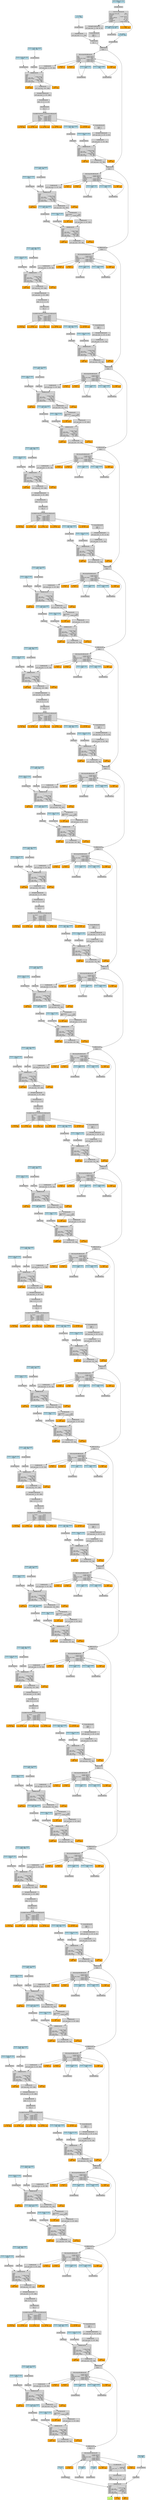 digraph {
	graph [size="288.15,288.15"]
	node [align=left fontname=monospace fontsize=10 height=0.2 ranksep=0.1 shape=box style=filled]
	1904566218848 [label="
 (1, 4)" fillcolor=darkolivegreen1]
	1904570971760 -> 1904566216608 [dir=none]
	1904566216608 [label="mat1
 (1, 768)" fillcolor=orange]
	1904570971760 -> 1904439726608 [dir=none]
	1904439726608 [label="mat2
 (768, 4)" fillcolor=orange]
	1904570971760 [label="AddmmBackward0
--------------------------------
alpha           :              1
beta            :              1
mat1            : [saved tensor]
mat1_sym_sizes  :       (1, 768)
mat1_sym_strides:    (443136, 1)
mat2            : [saved tensor]
mat2_sym_sizes  :       (768, 4)
mat2_sym_strides:       (1, 768)"]
	1904570970320 -> 1904570971760
	1904566118304 [label="head.bias
 (4)" fillcolor=lightblue]
	1904566118304 -> 1904570970320
	1904570970320 [label=AccumulateGrad]
	1904570971136 -> 1904570971760
	1904570971136 [label="SelectBackward0
-----------------------------
dim           :             1
index         :             0
self_sym_sizes: (1, 577, 768)"]
	1904570970992 -> 1904570971136
	1904570970992 [label="SliceBackward0
-----------------------------
dim           :             0
end           :    4294967295
self_sym_sizes: (1, 577, 768)
start         :             0
step          :             1"]
	1904570970560 -> 1904570970992
	1904570970560 -> 1904566117664 [dir=none]
	1904566117664 [label="bias
 (768)" fillcolor=orange]
	1904570970560 -> 1904566216928 [dir=none]
	1904566216928 [label="input
 (1, 577, 768)" fillcolor=orange]
	1904570970560 -> 1904439728768 [dir=none]
	1904439728768 [label="result1
 (1, 577, 1)" fillcolor=orange]
	1904570970560 -> 1904570945104 [dir=none]
	1904570945104 [label="result2
 (1, 577, 1)" fillcolor=orange]
	1904570970560 -> 1904566124144 [dir=none]
	1904566124144 [label="weight
 (768)" fillcolor=orange]
	1904570970560 [label="NativeLayerNormBackward0
--------------------------------
bias            : [saved tensor]
input           : [saved tensor]
normalized_shape:         (768,)
result1         : [saved tensor]
result2         : [saved tensor]
weight          : [saved tensor]"]
	1904570969744 -> 1904570970560
	1904570969744 [label="AddBackward0
------------
alpha: 1"]
	1904570969120 -> 1904570969744
	1904570969120 [label="AddBackward0
------------
alpha: 1"]
	1904570968448 -> 1904570969120
	1904570968448 [label="AddBackward0
------------
alpha: 1"]
	1904570968688 -> 1904570968448
	1904570968688 [label="AddBackward0
------------
alpha: 1"]
	1904570968016 -> 1904570968688
	1904570968016 [label="AddBackward0
------------
alpha: 1"]
	1904570967248 -> 1904570968016
	1904570967248 [label="AddBackward0
------------
alpha: 1"]
	1904570966576 -> 1904570967248
	1904570966576 [label="AddBackward0
------------
alpha: 1"]
	1904570966816 -> 1904570966576
	1904570966816 [label="AddBackward0
------------
alpha: 1"]
	1904570966144 -> 1904570966816
	1904570966144 [label="AddBackward0
------------
alpha: 1"]
	1904570965376 -> 1904570966144
	1904570965376 [label="AddBackward0
------------
alpha: 1"]
	1904570964704 -> 1904570965376
	1904570964704 [label="AddBackward0
------------
alpha: 1"]
	1904570964944 -> 1904570964704
	1904570964944 [label="AddBackward0
------------
alpha: 1"]
	1904570964272 -> 1904570964944
	1904570964272 [label="AddBackward0
------------
alpha: 1"]
	1904570963504 -> 1904570964272
	1904570963504 [label="AddBackward0
------------
alpha: 1"]
	1904570962832 -> 1904570963504
	1904570962832 [label="AddBackward0
------------
alpha: 1"]
	1904570963072 -> 1904570962832
	1904570963072 [label="AddBackward0
------------
alpha: 1"]
	1904570962400 -> 1904570963072
	1904570962400 [label="AddBackward0
------------
alpha: 1"]
	1904570961632 -> 1904570962400
	1904570961632 [label="AddBackward0
------------
alpha: 1"]
	1904570960960 -> 1904570961632
	1904570960960 [label="AddBackward0
------------
alpha: 1"]
	1904570961200 -> 1904570960960
	1904570961200 [label="AddBackward0
------------
alpha: 1"]
	1904570960528 -> 1904570961200
	1904570960528 [label="AddBackward0
------------
alpha: 1"]
	1904570959760 -> 1904570960528
	1904570959760 [label="AddBackward0
------------
alpha: 1"]
	1904570959088 -> 1904570959760
	1904570959088 [label="AddBackward0
------------
alpha: 1"]
	1904570959328 -> 1904570959088
	1904570959328 [label="AddBackward0
------------
alpha: 1"]
	1904570958656 -> 1904570959328
	1904570958656 [label="AddBackward0
------------
alpha: 1"]
	1904570958032 -> 1904570958656
	1904570958032 [label="CatBackward0
------------
dim: 1"]
	1904570972288 -> 1904570958032
	1904570972288 [label="ExpandBackward0
---------------------------
self_sym_sizes: (1, 1, 768)"]
	1904570971952 -> 1904570972288
	1903581360464 [label="cls_token
 (1, 1, 768)" fillcolor=lightblue]
	1903581360464 -> 1904570971952
	1904570971952 [label=AccumulateGrad]
	1904570967488 -> 1904570958032
	1904570967488 [label="TransposeBackward0
------------------
dim0: 1
dim1: 2"]
	1904570972000 -> 1904570967488
	1904570972000 [label="ReshapeAliasBackward0
--------------------------------
self_sym_sizes: (1, 768, 24, 24)"]
	1904570972096 -> 1904570972000
	1904570972096 -> 1904565984592 [dir=none]
	1904565984592 [label="input
 (1, 3, 384, 384)" fillcolor=orange]
	1904570972096 -> 1903581360304 [dir=none]
	1903581360304 [label="weight
 (768, 3, 16, 16)" fillcolor=orange]
	1904570972096 [label="ConvolutionBackward0
----------------------------------
bias_sym_sizes_opt:         (768,)
dilation          :         (1, 1)
groups            :              1
input             : [saved tensor]
output_padding    :         (0, 0)
padding           :         (0, 0)
stride            :       (16, 16)
transposed        :          False
weight            : [saved tensor]"]
	1904570971664 -> 1904570972096
	1903581360304 [label="patch_embed.proj.weight
 (768, 3, 16, 16)" fillcolor=lightblue]
	1903581360304 -> 1904570971664
	1904570971664 [label=AccumulateGrad]
	1904570972144 -> 1904570972096
	1903581360384 [label="patch_embed.proj.bias
 (768)" fillcolor=lightblue]
	1903581360384 -> 1904570972144
	1904570972144 [label=AccumulateGrad]
	1904570957888 -> 1904570958656
	1904566231712 [label="pos_embed
 (1, 577, 768)" fillcolor=lightblue]
	1904566231712 -> 1904570957888
	1904570957888 [label=AccumulateGrad]
	1904570958512 -> 1904570959328
	1904570958512 [label="ViewBackward0
--------------------------
self_sym_sizes: (577, 768)"]
	1904570972048 -> 1904570958512
	1904570972048 -> 1904439730528 [dir=none]
	1904439730528 [label="mat1
 (577, 768)" fillcolor=orange]
	1904570972048 -> 1904570945664 [dir=none]
	1904570945664 [label="mat2
 (768, 768)" fillcolor=orange]
	1904570972048 [label="AddmmBackward0
--------------------------------
alpha           :              1
beta            :              1
mat1            : [saved tensor]
mat1_sym_sizes  :     (577, 768)
mat1_sym_strides:       (768, 1)
mat2            : [saved tensor]
mat2_sym_sizes  :     (768, 768)
mat2_sym_strides:       (1, 768)"]
	1904570971904 -> 1904570972048
	1903581359824 [label="blocks.0.attn.proj.bias
 (768)" fillcolor=lightblue]
	1903581359824 -> 1904570971904
	1904570971904 [label=AccumulateGrad]
	1904570958080 -> 1904570972048
	1904570958080 [label="ViewBackward0
-----------------------------
self_sym_sizes: (1, 577, 768)"]
	1904570971280 -> 1904570958080
	1904570971280 [label="ReshapeAliasBackward0
--------------------------------
self_sym_sizes: (1, 577, 12, 64)"]
	1904570971472 -> 1904570971280
	1904570971472 [label="TransposeBackward0
------------------
dim0: 1
dim1: 2"]
	1904570971040 -> 1904570971472
	1904570971040 -> 1904565884928 [dir=none]
	1904565884928 [label="key
 (1, 12, 577, 64)" fillcolor=orange]
	1904570971040 -> 1904565989552 [dir=none]
	1904565989552 [label="query
 (1, 12, 577, 64)" fillcolor=orange]
	1904570971040 -> 1904570945184 [dir=none]
	1904570945184 [label="result0
 (1, 12, 577, 64)" fillcolor=orange]
	1904570971040 -> 1904570945344 [dir=none]
	1904570945344 [label="result1
 (1, 12, 608)" fillcolor=orange]
	1904570971040 -> 1904565887648 [dir=none]
	1904565887648 [label="value
 (1, 12, 577, 64)" fillcolor=orange]
	1904570971040 [label="ScaledDotProductEfficientAttentionBackward0
-------------------------------------------
is_causal:          False
key      : [saved tensor]
query    : [saved tensor]
result0  : [saved tensor]
result1  : [saved tensor]
value    : [saved tensor]"]
	1904570970704 -> 1904570971040
	1904570970704 [label="UnbindBackward0
---------------
dim: 0"]
	1904570970800 -> 1904570970704
	1904570970800 [label="PermuteBackward0
---------------------
dims: (2, 0, 3, 1, 4)"]
	1904570970896 -> 1904570970800
	1904570970896 [label="ReshapeAliasBackward0
------------------------------
self_sym_sizes: (1, 577, 2304)"]
	1904570970416 -> 1904570970896
	1904570970416 [label="ViewBackward0
---------------------------
self_sym_sizes: (577, 2304)"]
	1904570970080 -> 1904570970416
	1904570970080 -> 1904570945584 [dir=none]
	1904570945584 [label="mat1
 (577, 768)" fillcolor=orange]
	1904570970080 -> 1904570944864 [dir=none]
	1904570944864 [label="mat2
 (768, 2304)" fillcolor=orange]
	1904570970080 [label="AddmmBackward0
--------------------------------
alpha           :              1
beta            :              1
mat1            : [saved tensor]
mat1_sym_sizes  :     (577, 768)
mat1_sym_strides:       (768, 1)
mat2            : [saved tensor]
mat2_sym_sizes  :    (768, 2304)
mat2_sym_strides:       (1, 768)"]
	1904570969840 -> 1904570970080
	1903581360224 [label="blocks.0.attn.qkv.bias
 (2304)" fillcolor=lightblue]
	1903581360224 -> 1904570969840
	1904570969840 [label=AccumulateGrad]
	1904570970224 -> 1904570970080
	1904570970224 [label="ViewBackward0
-----------------------------
self_sym_sizes: (1, 577, 768)"]
	1904570969456 -> 1904570970224
	1904570969456 -> 1903581360064 [dir=none]
	1903581360064 [label="bias
 (768)" fillcolor=orange]
	1904570969456 -> 1904565981232 [dir=none]
	1904565981232 [label="input
 (1, 577, 768)" fillcolor=orange]
	1904570969456 -> 1904570944544 [dir=none]
	1904570944544 [label="result1
 (1, 577, 1)" fillcolor=orange]
	1904570969456 -> 1904570945264 [dir=none]
	1904570945264 [label="result2
 (1, 577, 1)" fillcolor=orange]
	1904570969456 -> 1903581359424 [dir=none]
	1903581359424 [label="weight
 (768)" fillcolor=orange]
	1904570969456 [label="NativeLayerNormBackward0
--------------------------------
bias            : [saved tensor]
input           : [saved tensor]
normalized_shape:         (768,)
result1         : [saved tensor]
result2         : [saved tensor]
weight          : [saved tensor]"]
	1904570958656 -> 1904570969456
	1904570969168 -> 1904570969456
	1903581359424 [label="blocks.0.norm1.weight
 (768)" fillcolor=lightblue]
	1903581359424 -> 1904570969168
	1904570969168 [label=AccumulateGrad]
	1904570969600 -> 1904570969456
	1903581360064 [label="blocks.0.norm1.bias
 (768)" fillcolor=lightblue]
	1903581360064 -> 1904570969600
	1904570969600 [label=AccumulateGrad]
	1904570970176 -> 1904570970080
	1904570970176 [label=TBackward0]
	1904570969216 -> 1904570970176
	1904439727008 [label="blocks.0.attn.qkv.weight
 (2304, 768)" fillcolor=lightblue]
	1904439727008 -> 1904570969216
	1904570969216 [label=AccumulateGrad]
	1904570970704 -> 1904570971040
	1904570970704 -> 1904570971040
	1904570958704 -> 1904570972048
	1904570958704 [label=TBackward0]
	1904570971520 -> 1904570958704
	1903581360144 [label="blocks.0.attn.proj.weight
 (768, 768)" fillcolor=lightblue]
	1903581360144 -> 1904570971520
	1904570971520 [label=AccumulateGrad]
	1904570959280 -> 1904570959088
	1904570959280 [label="ViewBackward0
--------------------------
self_sym_sizes: (577, 768)"]
	1904570971712 -> 1904570959280
	1904570971712 -> 1904570944944 [dir=none]
	1904570944944 [label="mat1
 (577, 3072)" fillcolor=orange]
	1904570971712 -> 1904570945504 [dir=none]
	1904570945504 [label="mat2
 (3072, 768)" fillcolor=orange]
	1904570971712 [label="AddmmBackward0
--------------------------------
alpha           :              1
beta            :              1
mat1            : [saved tensor]
mat1_sym_sizes  :    (577, 3072)
mat1_sym_strides:      (3072, 1)
mat2            : [saved tensor]
mat2_sym_sizes  :    (3072, 768)
mat2_sym_strides:      (1, 3072)"]
	1904570970752 -> 1904570971712
	1904566262080 [label="blocks.0.mlp.fc2.bias
 (768)" fillcolor=lightblue]
	1904566262080 -> 1904570970752
	1904570970752 [label=AccumulateGrad]
	1904570971424 -> 1904570971712
	1904570971424 [label="ViewBackward0
------------------------------
self_sym_sizes: (1, 577, 3072)"]
	1904570971328 -> 1904570971424
	1904570971328 -> 1904566030864 [dir=none]
	1904566030864 [label="self
 (1, 577, 3072)" fillcolor=orange]
	1904570971328 [label="GeluBackward0
---------------------------
approximate:           none
self       : [saved tensor]"]
	1904570969408 -> 1904570971328
	1904570969408 [label="ViewBackward0
---------------------------
self_sym_sizes: (577, 3072)"]
	1904570968832 -> 1904570969408
	1904570968832 -> 1904566159536 [dir=none]
	1904566159536 [label="mat1
 (577, 768)" fillcolor=orange]
	1904570968832 -> 1904570944784 [dir=none]
	1904570944784 [label="mat2
 (768, 3072)" fillcolor=orange]
	1904570968832 [label="AddmmBackward0
--------------------------------
alpha           :              1
beta            :              1
mat1            : [saved tensor]
mat1_sym_sizes  :     (577, 768)
mat1_sym_strides:       (768, 1)
mat2            : [saved tensor]
mat2_sym_sizes  :    (768, 3072)
mat2_sym_strides:       (1, 768)"]
	1904570969504 -> 1904570968832
	1904566261440 [label="blocks.0.mlp.fc1.bias
 (3072)" fillcolor=lightblue]
	1904566261440 -> 1904570969504
	1904570969504 [label=AccumulateGrad]
	1904570968784 -> 1904570968832
	1904570968784 [label="ViewBackward0
-----------------------------
self_sym_sizes: (1, 577, 768)"]
	1904570968928 -> 1904570968784
	1904570968928 -> 1903581359984 [dir=none]
	1903581359984 [label="bias
 (768)" fillcolor=orange]
	1904570968928 -> 1904565982192 [dir=none]
	1904565982192 [label="input
 (1, 577, 768)" fillcolor=orange]
	1904570968928 -> 1904570944384 [dir=none]
	1904570944384 [label="result1
 (1, 577, 1)" fillcolor=orange]
	1904570968928 -> 1904570944704 [dir=none]
	1904570944704 [label="result2
 (1, 577, 1)" fillcolor=orange]
	1904570968928 -> 1904566231312 [dir=none]
	1904566231312 [label="weight
 (768)" fillcolor=orange]
	1904570968928 [label="NativeLayerNormBackward0
--------------------------------
bias            : [saved tensor]
input           : [saved tensor]
normalized_shape:         (768,)
result1         : [saved tensor]
result2         : [saved tensor]
weight          : [saved tensor]"]
	1904570959328 -> 1904570968928
	1904570968592 -> 1904570968928
	1904566231312 [label="blocks.0.norm2.weight
 (768)" fillcolor=lightblue]
	1904566231312 -> 1904570968592
	1904570968592 [label=AccumulateGrad]
	1904570968544 -> 1904570968928
	1903581359984 [label="blocks.0.norm2.bias
 (768)" fillcolor=lightblue]
	1903581359984 -> 1904570968544
	1904570968544 [label=AccumulateGrad]
	1904570971376 -> 1904570968832
	1904570971376 [label=TBackward0]
	1904570968160 -> 1904570971376
	1904566261760 [label="blocks.0.mlp.fc1.weight
 (3072, 768)" fillcolor=lightblue]
	1904566261760 -> 1904570968160
	1904570968160 [label=AccumulateGrad]
	1904570958464 -> 1904570971712
	1904570958464 [label=TBackward0]
	1904570969552 -> 1904570958464
	1904566261600 [label="blocks.0.mlp.fc2.weight
 (768, 3072)" fillcolor=lightblue]
	1904566261600 -> 1904570969552
	1904570969552 [label=AccumulateGrad]
	1904570959952 -> 1904570959760
	1904570959952 [label="ViewBackward0
--------------------------
self_sym_sizes: (577, 768)"]
	1904570971088 -> 1904570959952
	1904570971088 -> 1904570945024 [dir=none]
	1904570945024 [label="mat1
 (577, 768)" fillcolor=orange]
	1904570971088 -> 1904570944464 [dir=none]
	1904570944464 [label="mat2
 (768, 768)" fillcolor=orange]
	1904570971088 [label="AddmmBackward0
--------------------------------
alpha           :              1
beta            :              1
mat1            : [saved tensor]
mat1_sym_sizes  :     (577, 768)
mat1_sym_strides:       (768, 1)
mat2            : [saved tensor]
mat2_sym_sizes  :     (768, 768)
mat2_sym_strides:       (1, 768)"]
	1904570969024 -> 1904570971088
	1904566267920 [label="blocks.1.attn.proj.bias
 (768)" fillcolor=lightblue]
	1904566267920 -> 1904570969024
	1904570969024 [label=AccumulateGrad]
	1904570970032 -> 1904570971088
	1904570970032 [label="ViewBackward0
-----------------------------
self_sym_sizes: (1, 577, 768)"]
	1904570970848 -> 1904570970032
	1904570970848 [label="ReshapeAliasBackward0
--------------------------------
self_sym_sizes: (1, 577, 12, 64)"]
	1904570968304 -> 1904570970848
	1904570968304 [label="TransposeBackward0
------------------
dim0: 1
dim1: 2"]
	1904570968400 -> 1904570968304
	1904570968400 -> 1904566218768 [dir=none]
	1904566218768 [label="key
 (1, 12, 577, 64)" fillcolor=orange]
	1904570968400 -> 1904566210448 [dir=none]
	1904566210448 [label="query
 (1, 12, 577, 64)" fillcolor=orange]
	1904570968400 -> 1904570944624 [dir=none]
	1904570944624 [label="result0
 (1, 12, 577, 64)" fillcolor=orange]
	1904570968400 -> 1904570944304 [dir=none]
	1904570944304 [label="result1
 (1, 12, 608)" fillcolor=orange]
	1904570968400 -> 1904566212768 [dir=none]
	1904566212768 [label="value
 (1, 12, 577, 64)" fillcolor=orange]
	1904570968400 [label="ScaledDotProductEfficientAttentionBackward0
-------------------------------------------
is_causal:          False
key      : [saved tensor]
query    : [saved tensor]
result0  : [saved tensor]
result1  : [saved tensor]
value    : [saved tensor]"]
	1904570967968 -> 1904570968400
	1904570967968 [label="UnbindBackward0
---------------
dim: 0"]
	1904570967584 -> 1904570967968
	1904570967584 [label="PermuteBackward0
---------------------
dims: (2, 0, 3, 1, 4)"]
	1904570967680 -> 1904570967584
	1904570967680 [label="ReshapeAliasBackward0
------------------------------
self_sym_sizes: (1, 577, 2304)"]
	1904570967776 -> 1904570967680
	1904570967776 [label="ViewBackward0
---------------------------
self_sym_sizes: (577, 2304)"]
	1904570967344 -> 1904570967776
	1904570967344 -> 1904570943984 [dir=none]
	1904570943984 [label="mat1
 (577, 768)" fillcolor=orange]
	1904570967344 -> 1904570943744 [dir=none]
	1904570943744 [label="mat2
 (768, 2304)" fillcolor=orange]
	1904570967344 [label="AddmmBackward0
--------------------------------
alpha           :              1
beta            :              1
mat1            : [saved tensor]
mat1_sym_sizes  :     (577, 768)
mat1_sym_strides:       (768, 1)
mat2            : [saved tensor]
mat2_sym_sizes  :    (768, 2304)
mat2_sym_strides:       (1, 768)"]
	1904570966960 -> 1904570967344
	1904566261280 [label="blocks.1.attn.qkv.bias
 (2304)" fillcolor=lightblue]
	1904566261280 -> 1904570966960
	1904570966960 [label=AccumulateGrad]
	1904570966912 -> 1904570967344
	1904570966912 [label="ViewBackward0
-----------------------------
self_sym_sizes: (1, 577, 768)"]
	1904570967056 -> 1904570966912
	1904570967056 -> 1904566261840 [dir=none]
	1904566261840 [label="bias
 (768)" fillcolor=orange]
	1904570967056 -> 1904566214048 [dir=none]
	1904566214048 [label="input
 (1, 577, 768)" fillcolor=orange]
	1904570967056 -> 1904570943904 [dir=none]
	1904570943904 [label="result1
 (1, 577, 1)" fillcolor=orange]
	1904570967056 -> 1904570944064 [dir=none]
	1904570944064 [label="result2
 (1, 577, 1)" fillcolor=orange]
	1904570967056 -> 1904566263440 [dir=none]
	1904566263440 [label="weight
 (768)" fillcolor=orange]
	1904570967056 [label="NativeLayerNormBackward0
--------------------------------
bias            : [saved tensor]
input           : [saved tensor]
normalized_shape:         (768,)
result1         : [saved tensor]
result2         : [saved tensor]
weight          : [saved tensor]"]
	1904570959088 -> 1904570967056
	1904570966720 -> 1904570967056
	1904566263440 [label="blocks.1.norm1.weight
 (768)" fillcolor=lightblue]
	1904566263440 -> 1904570966720
	1904570966720 [label=AccumulateGrad]
	1904570966672 -> 1904570967056
	1904566261840 [label="blocks.1.norm1.bias
 (768)" fillcolor=lightblue]
	1904566261840 -> 1904570966672
	1904570966672 [label=AccumulateGrad]
	1904570968208 -> 1904570967344
	1904570968208 [label=TBackward0]
	1904570966288 -> 1904570968208
	1904566260800 [label="blocks.1.attn.qkv.weight
 (2304, 768)" fillcolor=lightblue]
	1904566260800 -> 1904570966288
	1904570966288 [label=AccumulateGrad]
	1904570967968 -> 1904570968400
	1904570967968 -> 1904570968400
	1904570959136 -> 1904570971088
	1904570959136 [label=TBackward0]
	1904570968352 -> 1904570959136
	1904566267440 [label="blocks.1.attn.proj.weight
 (768, 768)" fillcolor=lightblue]
	1904566267440 -> 1904570968352
	1904570968352 [label=AccumulateGrad]
	1904570959712 -> 1904570960528
	1904570959712 [label="ViewBackward0
--------------------------
self_sym_sizes: (577, 768)"]
	1904570968880 -> 1904570959712
	1904570968880 -> 1904570944144 [dir=none]
	1904570944144 [label="mat1
 (577, 3072)" fillcolor=orange]
	1904570968880 -> 1904570944224 [dir=none]
	1904570944224 [label="mat2
 (3072, 768)" fillcolor=orange]
	1904570968880 [label="AddmmBackward0
--------------------------------
alpha           :              1
beta            :              1
mat1            : [saved tensor]
mat1_sym_sizes  :    (577, 3072)
mat1_sym_strides:      (3072, 1)
mat2            : [saved tensor]
mat2_sym_sizes  :    (3072, 768)
mat2_sym_strides:      (1, 3072)"]
	1904570967536 -> 1904570968880
	1904566167936 [label="blocks.1.mlp.fc2.bias
 (768)" fillcolor=lightblue]
	1904566167936 -> 1904570967536
	1904570967536 [label=AccumulateGrad]
	1904570968976 -> 1904570968880
	1904570968976 [label="ViewBackward0
------------------------------
self_sym_sizes: (1, 577, 3072)"]
	1904570968256 -> 1904570968976
	1904570968256 -> 1904566210128 [dir=none]
	1904566210128 [label="self
 (1, 577, 3072)" fillcolor=orange]
	1904570968256 [label="GeluBackward0
---------------------------
approximate:           none
self       : [saved tensor]"]
	1904570967008 -> 1904570968256
	1904570967008 [label="ViewBackward0
---------------------------
self_sym_sizes: (577, 3072)"]
	1904570966384 -> 1904570967008
	1904570966384 -> 1904570943664 [dir=none]
	1904570943664 [label="mat1
 (577, 768)" fillcolor=orange]
	1904570966384 -> 1904570943424 [dir=none]
	1904570943424 [label="mat2
 (768, 3072)" fillcolor=orange]
	1904570966384 [label="AddmmBackward0
--------------------------------
alpha           :              1
beta            :              1
mat1            : [saved tensor]
mat1_sym_sizes  :     (577, 768)
mat1_sym_strides:       (768, 1)
mat2            : [saved tensor]
mat2_sym_sizes  :    (768, 3072)
mat2_sym_strides:       (1, 768)"]
	1904570967104 -> 1904570966384
	1904566162576 [label="blocks.1.mlp.fc1.bias
 (3072)" fillcolor=lightblue]
	1904566162576 -> 1904570967104
	1904570967104 [label=AccumulateGrad]
	1904570966336 -> 1904570966384
	1904570966336 [label="ViewBackward0
-----------------------------
self_sym_sizes: (1, 577, 768)"]
	1904570966480 -> 1904570966336
	1904570966480 -> 1904566265120 [dir=none]
	1904566265120 [label="bias
 (768)" fillcolor=orange]
	1904570966480 -> 1904566214208 [dir=none]
	1904566214208 [label="input
 (1, 577, 768)" fillcolor=orange]
	1904570966480 -> 1904570943504 [dir=none]
	1904570943504 [label="result1
 (1, 577, 1)" fillcolor=orange]
	1904570966480 -> 1904570943824 [dir=none]
	1904570943824 [label="result2
 (1, 577, 1)" fillcolor=orange]
	1904570966480 -> 1904566258800 [dir=none]
	1904566258800 [label="weight
 (768)" fillcolor=orange]
	1904570966480 [label="NativeLayerNormBackward0
--------------------------------
bias            : [saved tensor]
input           : [saved tensor]
normalized_shape:         (768,)
result1         : [saved tensor]
result2         : [saved tensor]
weight          : [saved tensor]"]
	1904570959760 -> 1904570966480
	1904570965664 -> 1904570966480
	1904566258800 [label="blocks.1.norm2.weight
 (768)" fillcolor=lightblue]
	1904566258800 -> 1904570965664
	1904570965664 [label=AccumulateGrad]
	1904570966096 -> 1904570966480
	1904566265120 [label="blocks.1.norm2.bias
 (768)" fillcolor=lightblue]
	1904566265120 -> 1904570966096
	1904570966096 [label=AccumulateGrad]
	1904570967728 -> 1904570966384
	1904570967728 [label=TBackward0]
	1904570965760 -> 1904570967728
	1904566166096 [label="blocks.1.mlp.fc1.weight
 (3072, 768)" fillcolor=lightblue]
	1904566166096 -> 1904570965760
	1904570965760 [label=AccumulateGrad]
	1904570959904 -> 1904570968880
	1904570959904 [label=TBackward0]
	1904570967152 -> 1904570959904
	1904566165376 [label="blocks.1.mlp.fc2.weight
 (768, 3072)" fillcolor=lightblue]
	1904566165376 -> 1904570967152
	1904570967152 [label=AccumulateGrad]
	1904570960384 -> 1904570961200
	1904570960384 [label="ViewBackward0
--------------------------
self_sym_sizes: (577, 768)"]
	1904570967920 -> 1904570960384
	1904570967920 -> 1904570943584 [dir=none]
	1904570943584 [label="mat1
 (577, 768)" fillcolor=orange]
	1904570967920 -> 1904570943024 [dir=none]
	1904570943024 [label="mat2
 (768, 768)" fillcolor=orange]
	1904570967920 [label="AddmmBackward0
--------------------------------
alpha           :              1
beta            :              1
mat1            : [saved tensor]
mat1_sym_sizes  :     (577, 768)
mat1_sym_strides:       (768, 1)
mat2            : [saved tensor]
mat2_sym_sizes  :     (768, 768)
mat2_sym_strides:       (1, 768)"]
	1904570966048 -> 1904570967920
	1904566161456 [label="blocks.2.attn.proj.bias
 (768)" fillcolor=lightblue]
	1904566161456 -> 1904570966048
	1904570966048 [label=AccumulateGrad]
	1904570967296 -> 1904570967920
	1904570967296 [label="ViewBackward0
-----------------------------
self_sym_sizes: (1, 577, 768)"]
	1904570967632 -> 1904570967296
	1904570967632 [label="ReshapeAliasBackward0
--------------------------------
self_sym_sizes: (1, 577, 12, 64)"]
	1904570965904 -> 1904570967632
	1904570965904 [label="TransposeBackward0
------------------
dim0: 1
dim1: 2"]
	1904570965472 -> 1904570965904
	1904570965472 -> 1904566209488 [dir=none]
	1904566209488 [label="key
 (1, 12, 577, 64)" fillcolor=orange]
	1904570965472 -> 1904566209648 [dir=none]
	1904566209648 [label="query
 (1, 12, 577, 64)" fillcolor=orange]
	1904570965472 -> 1904570943344 [dir=none]
	1904570943344 [label="result0
 (1, 12, 577, 64)" fillcolor=orange]
	1904570965472 -> 1904570943104 [dir=none]
	1904570943104 [label="result1
 (1, 12, 608)" fillcolor=orange]
	1904570965472 -> 1904566208768 [dir=none]
	1904566208768 [label="value
 (1, 12, 577, 64)" fillcolor=orange]
	1904570965472 [label="ScaledDotProductEfficientAttentionBackward0
-------------------------------------------
is_causal:          False
key      : [saved tensor]
query    : [saved tensor]
result0  : [saved tensor]
result1  : [saved tensor]
value    : [saved tensor]"]
	1904570965088 -> 1904570965472
	1904570965088 [label="UnbindBackward0
---------------
dim: 0"]
	1904570965184 -> 1904570965088
	1904570965184 [label="PermuteBackward0
---------------------
dims: (2, 0, 3, 1, 4)"]
	1904570965280 -> 1904570965184
	1904570965280 [label="ReshapeAliasBackward0
------------------------------
self_sym_sizes: (1, 577, 2304)"]
	1904570964848 -> 1904570965280
	1904570964848 [label="ViewBackward0
---------------------------
self_sym_sizes: (577, 2304)"]
	1904570964464 -> 1904570964848
	1904570964464 -> 1904570943264 [dir=none]
	1904570943264 [label="mat1
 (577, 768)" fillcolor=orange]
	1904570964464 -> 1904570942864 [dir=none]
	1904570942864 [label="mat2
 (768, 2304)" fillcolor=orange]
	1904570964464 [label="AddmmBackward0
--------------------------------
alpha           :              1
beta            :              1
mat1            : [saved tensor]
mat1_sym_sizes  :     (577, 768)
mat1_sym_strides:       (768, 1)
mat2            : [saved tensor]
mat2_sym_sizes  :    (768, 2304)
mat2_sym_strides:       (1, 768)"]
	1904570964560 -> 1904570964464
	1904566162176 [label="blocks.2.attn.qkv.bias
 (2304)" fillcolor=lightblue]
	1904566162176 -> 1904570964560
	1904570964560 [label=AccumulateGrad]
	1904570964512 -> 1904570964464
	1904570964512 [label="ViewBackward0
-----------------------------
self_sym_sizes: (1, 577, 768)"]
	1904570964656 -> 1904570964512
	1904570964656 -> 1904566167536 [dir=none]
	1904566167536 [label="bias
 (768)" fillcolor=orange]
	1904570964656 -> 1904566209168 [dir=none]
	1904566209168 [label="input
 (1, 577, 768)" fillcolor=orange]
	1904570964656 -> 1904570942544 [dir=none]
	1904570942544 [label="result1
 (1, 577, 1)" fillcolor=orange]
	1904570964656 -> 1904570943184 [dir=none]
	1904570943184 [label="result2
 (1, 577, 1)" fillcolor=orange]
	1904570964656 -> 1904566173456 [dir=none]
	1904566173456 [label="weight
 (768)" fillcolor=orange]
	1904570964656 [label="NativeLayerNormBackward0
--------------------------------
bias            : [saved tensor]
input           : [saved tensor]
normalized_shape:         (768,)
result1         : [saved tensor]
result2         : [saved tensor]
weight          : [saved tensor]"]
	1904570960528 -> 1904570964656
	1904570963840 -> 1904570964656
	1904566173456 [label="blocks.2.norm1.weight
 (768)" fillcolor=lightblue]
	1904566173456 -> 1904570963840
	1904570963840 [label=AccumulateGrad]
	1904570963792 -> 1904570964656
	1904566167536 [label="blocks.2.norm1.bias
 (768)" fillcolor=lightblue]
	1904566167536 -> 1904570963792
	1904570963792 [label=AccumulateGrad]
	1904570965808 -> 1904570964464
	1904570965808 [label=TBackward0]
	1904570963888 -> 1904570965808
	1904566167456 [label="blocks.2.attn.qkv.weight
 (2304, 768)" fillcolor=lightblue]
	1904566167456 -> 1904570963888
	1904570963888 [label=AccumulateGrad]
	1904570965088 -> 1904570965472
	1904570965088 -> 1904570965472
	1904570960576 -> 1904570967920
	1904570960576 [label=TBackward0]
	1904570965424 -> 1904570960576
	1904566170496 [label="blocks.2.attn.proj.weight
 (768, 768)" fillcolor=lightblue]
	1904566170496 -> 1904570965424
	1904570965424 [label=AccumulateGrad]
	1904570961152 -> 1904570960960
	1904570961152 [label="ViewBackward0
--------------------------
self_sym_sizes: (577, 768)"]
	1904570966432 -> 1904570961152
	1904570966432 -> 1904570942784 [dir=none]
	1904570942784 [label="mat1
 (577, 3072)" fillcolor=orange]
	1904570966432 -> 1904570942704 [dir=none]
	1904570942704 [label="mat2
 (3072, 768)" fillcolor=orange]
	1904570966432 [label="AddmmBackward0
--------------------------------
alpha           :              1
beta            :              1
mat1            : [saved tensor]
mat1_sym_sizes  :    (577, 3072)
mat1_sym_strides:      (3072, 1)
mat2            : [saved tensor]
mat2_sym_sizes  :    (3072, 768)
mat2_sym_strides:      (1, 3072)"]
	1904570965136 -> 1904570966432
	1904566163136 [label="blocks.2.mlp.fc2.bias
 (768)" fillcolor=lightblue]
	1904566163136 -> 1904570965136
	1904570965136 [label=AccumulateGrad]
	1904570966528 -> 1904570966432
	1904570966528 [label="ViewBackward0
------------------------------
self_sym_sizes: (1, 577, 3072)"]
	1904570965856 -> 1904570966528
	1904570965856 -> 1904566211168 [dir=none]
	1904566211168 [label="self
 (1, 577, 3072)" fillcolor=orange]
	1904570965856 [label="GeluBackward0
---------------------------
approximate:           none
self       : [saved tensor]"]
	1904570964608 -> 1904570965856
	1904570964608 [label="ViewBackward0
---------------------------
self_sym_sizes: (577, 3072)"]
	1904570963984 -> 1904570964608
	1904570963984 -> 1904570942944 [dir=none]
	1904570942944 [label="mat1
 (577, 768)" fillcolor=orange]
	1904570963984 -> 1904570942144 [dir=none]
	1904570942144 [label="mat2
 (768, 3072)" fillcolor=orange]
	1904570963984 [label="AddmmBackward0
--------------------------------
alpha           :              1
beta            :              1
mat1            : [saved tensor]
mat1_sym_sizes  :     (577, 768)
mat1_sym_strides:       (768, 1)
mat2            : [saved tensor]
mat2_sym_sizes  :    (768, 3072)
mat2_sym_strides:       (1, 768)"]
	1904570964176 -> 1904570963984
	1904566158096 [label="blocks.2.mlp.fc1.bias
 (3072)" fillcolor=lightblue]
	1904566158096 -> 1904570964176
	1904570964176 [label=AccumulateGrad]
	1904570963936 -> 1904570963984
	1904570963936 [label="ViewBackward0
-----------------------------
self_sym_sizes: (1, 577, 768)"]
	1904570963552 -> 1904570963936
	1904570963552 -> 1904566171616 [dir=none]
	1904566171616 [label="bias
 (768)" fillcolor=orange]
	1904570963552 -> 1904566209328 [dir=none]
	1904566209328 [label="input
 (1, 577, 768)" fillcolor=orange]
	1904570963552 -> 1904570942384 [dir=none]
	1904570942384 [label="result1
 (1, 577, 1)" fillcolor=orange]
	1904570963552 -> 1904570942624 [dir=none]
	1904570942624 [label="result2
 (1, 577, 1)" fillcolor=orange]
	1904570963552 -> 1904566171216 [dir=none]
	1904566171216 [label="weight
 (768)" fillcolor=orange]
	1904570963552 [label="NativeLayerNormBackward0
--------------------------------
bias            : [saved tensor]
input           : [saved tensor]
normalized_shape:         (768,)
result1         : [saved tensor]
result2         : [saved tensor]
weight          : [saved tensor]"]
	1904570961200 -> 1904570963552
	1904570963264 -> 1904570963552
	1904566171216 [label="blocks.2.norm2.weight
 (768)" fillcolor=lightblue]
	1904566171216 -> 1904570963264
	1904570963264 [label=AccumulateGrad]
	1904570963216 -> 1904570963552
	1904566171616 [label="blocks.2.norm2.bias
 (768)" fillcolor=lightblue]
	1904566171616 -> 1904570963216
	1904570963216 [label=AccumulateGrad]
	1904570964800 -> 1904570963984
	1904570964800 [label=TBackward0]
	1904570963312 -> 1904570964800
	1904566164256 [label="blocks.2.mlp.fc1.weight
 (3072, 768)" fillcolor=lightblue]
	1904566164256 -> 1904570963312
	1904570963312 [label=AccumulateGrad]
	1904570960336 -> 1904570966432
	1904570960336 [label=TBackward0]
	1904570964224 -> 1904570960336
	1904566164576 [label="blocks.2.mlp.fc2.weight
 (768, 3072)" fillcolor=lightblue]
	1904566164576 -> 1904570964224
	1904570964224 [label=AccumulateGrad]
	1904570961824 -> 1904570961632
	1904570961824 [label="ViewBackward0
--------------------------
self_sym_sizes: (577, 768)"]
	1904570965040 -> 1904570961824
	1904570965040 -> 1904570942224 [dir=none]
	1904570942224 [label="mat1
 (577, 768)" fillcolor=orange]
	1904570965040 -> 1904570942304 [dir=none]
	1904570942304 [label="mat2
 (768, 768)" fillcolor=orange]
	1904570965040 [label="AddmmBackward0
--------------------------------
alpha           :              1
beta            :              1
mat1            : [saved tensor]
mat1_sym_sizes  :     (577, 768)
mat1_sym_strides:       (768, 1)
mat2            : [saved tensor]
mat2_sym_sizes  :     (768, 768)
mat2_sym_strides:       (1, 768)"]
	1904570963168 -> 1904570965040
	1904566160096 [label="blocks.3.attn.proj.bias
 (768)" fillcolor=lightblue]
	1904566160096 -> 1904570963168
	1904570963168 [label=AccumulateGrad]
	1904570964416 -> 1904570965040
	1904570964416 [label="ViewBackward0
-----------------------------
self_sym_sizes: (1, 577, 768)"]
	1904570965232 -> 1904570964416
	1904570965232 [label="ReshapeAliasBackward0
--------------------------------
self_sym_sizes: (1, 577, 12, 64)"]
	1904570962928 -> 1904570965232
	1904570962928 [label="TransposeBackward0
------------------
dim0: 1
dim1: 2"]
	1904570962544 -> 1904570962928
	1904570962544 -> 1904566209408 [dir=none]
	1904566209408 [label="key
 (1, 12, 577, 64)" fillcolor=orange]
	1904570962544 -> 1904566210368 [dir=none]
	1904566210368 [label="query
 (1, 12, 577, 64)" fillcolor=orange]
	1904570962544 -> 1904570942464 [dir=none]
	1904570942464 [label="result0
 (1, 12, 577, 64)" fillcolor=orange]
	1904570962544 -> 1904570941984 [dir=none]
	1904570941984 [label="result1
 (1, 12, 608)" fillcolor=orange]
	1904570962544 -> 1904566207408 [dir=none]
	1904566207408 [label="value
 (1, 12, 577, 64)" fillcolor=orange]
	1904570962544 [label="ScaledDotProductEfficientAttentionBackward0
-------------------------------------------
is_causal:          False
key      : [saved tensor]
query    : [saved tensor]
result0  : [saved tensor]
result1  : [saved tensor]
value    : [saved tensor]"]
	1904570962640 -> 1904570962544
	1904570962640 [label="UnbindBackward0
---------------
dim: 0"]
	1904570962736 -> 1904570962640
	1904570962736 [label="PermuteBackward0
---------------------
dims: (2, 0, 3, 1, 4)"]
	1904570962304 -> 1904570962736
	1904570962304 [label="ReshapeAliasBackward0
------------------------------
self_sym_sizes: (1, 577, 2304)"]
	1904570961920 -> 1904570962304
	1904570961920 [label="ViewBackward0
---------------------------
self_sym_sizes: (577, 2304)"]
	1904570962016 -> 1904570961920
	1904570962016 -> 1904570942064 [dir=none]
	1904570942064 [label="mat1
 (577, 768)" fillcolor=orange]
	1904570962016 -> 1904570941744 [dir=none]
	1904570941744 [label="mat2
 (768, 2304)" fillcolor=orange]
	1904570962016 [label="AddmmBackward0
--------------------------------
alpha           :              1
beta            :              1
mat1            : [saved tensor]
mat1_sym_sizes  :     (577, 768)
mat1_sym_strides:       (768, 1)
mat2            : [saved tensor]
mat2_sym_sizes  :    (768, 2304)
mat2_sym_strides:       (1, 768)"]
	1904570962112 -> 1904570962016
	1904566170176 [label="blocks.3.attn.qkv.bias
 (2304)" fillcolor=lightblue]
	1904566170176 -> 1904570962112
	1904570962112 [label=AccumulateGrad]
	1904570962064 -> 1904570962016
	1904570962064 [label="ViewBackward0
-----------------------------
self_sym_sizes: (1, 577, 768)"]
	1904570961680 -> 1904570962064
	1904570961680 -> 1904566164896 [dir=none]
	1904566164896 [label="bias
 (768)" fillcolor=orange]
	1904570961680 -> 1904566208688 [dir=none]
	1904566208688 [label="input
 (1, 577, 768)" fillcolor=orange]
	1904570961680 -> 1904570941504 [dir=none]
	1904570941504 [label="result1
 (1, 577, 1)" fillcolor=orange]
	1904570961680 -> 1904570941904 [dir=none]
	1904570941904 [label="result2
 (1, 577, 1)" fillcolor=orange]
	1904570961680 -> 1904566162496 [dir=none]
	1904566162496 [label="weight
 (768)" fillcolor=orange]
	1904570961680 [label="NativeLayerNormBackward0
--------------------------------
bias            : [saved tensor]
input           : [saved tensor]
normalized_shape:         (768,)
result1         : [saved tensor]
result2         : [saved tensor]
weight          : [saved tensor]"]
	1904570960960 -> 1904570961680
	1904570961392 -> 1904570961680
	1904566162496 [label="blocks.3.norm1.weight
 (768)" fillcolor=lightblue]
	1904566162496 -> 1904570961392
	1904570961392 [label=AccumulateGrad]
	1904570961344 -> 1904570961680
	1904566164896 [label="blocks.3.norm1.bias
 (768)" fillcolor=lightblue]
	1904566164896 -> 1904570961344
	1904570961344 [label=AccumulateGrad]
	1904570963360 -> 1904570962016
	1904570963360 [label=TBackward0]
	1904570961440 -> 1904570963360
	1904566169616 [label="blocks.3.attn.qkv.weight
 (2304, 768)" fillcolor=lightblue]
	1904566169616 -> 1904570961440
	1904570961440 [label=AccumulateGrad]
	1904570962640 -> 1904570962544
	1904570962640 -> 1904570962544
	1904570961008 -> 1904570965040
	1904570961008 [label=TBackward0]
	1904570962976 -> 1904570961008
	1904566163456 [label="blocks.3.attn.proj.weight
 (768, 768)" fillcolor=lightblue]
	1904566163456 -> 1904570962976
	1904570962976 [label=AccumulateGrad]
	1904570961584 -> 1904570962400
	1904570961584 [label="ViewBackward0
--------------------------
self_sym_sizes: (577, 768)"]
	1904570964032 -> 1904570961584
	1904570964032 -> 1904570941664 [dir=none]
	1904570941664 [label="mat1
 (577, 3072)" fillcolor=orange]
	1904570964032 -> 1904570941584 [dir=none]
	1904570941584 [label="mat2
 (3072, 768)" fillcolor=orange]
	1904570964032 [label="AddmmBackward0
--------------------------------
alpha           :              1
beta            :              1
mat1            : [saved tensor]
mat1_sym_sizes  :    (577, 3072)
mat1_sym_strides:      (3072, 1)
mat2            : [saved tensor]
mat2_sym_sizes  :    (3072, 768)
mat2_sym_strides:      (1, 3072)"]
	1904570962688 -> 1904570964032
	1904566169056 [label="blocks.3.mlp.fc2.bias
 (768)" fillcolor=lightblue]
	1904566169056 -> 1904570962688
	1904570962688 [label=AccumulateGrad]
	1904570963600 -> 1904570964032
	1904570963600 [label="ViewBackward0
------------------------------
self_sym_sizes: (1, 577, 3072)"]
	1904570963408 -> 1904570963600
	1904570963408 -> 1904566208048 [dir=none]
	1904566208048 [label="self
 (1, 577, 3072)" fillcolor=orange]
	1904570963408 [label="GeluBackward0
---------------------------
approximate:           none
self       : [saved tensor]"]
	1904570962160 -> 1904570963408
	1904570962160 [label="ViewBackward0
---------------------------
self_sym_sizes: (577, 3072)"]
	1904570961536 -> 1904570962160
	1904570961536 -> 1904570941824 [dir=none]
	1904570941824 [label="mat1
 (577, 768)" fillcolor=orange]
	1904570961536 -> 1904570955344 [dir=none]
	1904570955344 [label="mat2
 (768, 3072)" fillcolor=orange]
	1904570961536 [label="AddmmBackward0
--------------------------------
alpha           :              1
beta            :              1
mat1            : [saved tensor]
mat1_sym_sizes  :     (577, 768)
mat1_sym_strides:       (768, 1)
mat2            : [saved tensor]
mat2_sym_sizes  :    (768, 3072)
mat2_sym_strides:       (1, 768)"]
	1904570961728 -> 1904570961536
	1904566165216 [label="blocks.3.mlp.fc1.bias
 (3072)" fillcolor=lightblue]
	1904566165216 -> 1904570961728
	1904570961728 [label=AccumulateGrad]
	1904570961488 -> 1904570961536
	1904570961488 [label="ViewBackward0
-----------------------------
self_sym_sizes: (1, 577, 768)"]
	1904570961104 -> 1904570961488
	1904570961104 -> 1904566160416 [dir=none]
	1904566160416 [label="bias
 (768)" fillcolor=orange]
	1904570961104 -> 1904566209728 [dir=none]
	1904566209728 [label="input
 (1, 577, 768)" fillcolor=orange]
	1904570961104 -> 1904570580432 [dir=none]
	1904570580432 [label="result1
 (1, 577, 1)" fillcolor=orange]
	1904570961104 -> 1904570580752 [dir=none]
	1904570580752 [label="result2
 (1, 577, 1)" fillcolor=orange]
	1904570961104 -> 1904566166416 [dir=none]
	1904566166416 [label="weight
 (768)" fillcolor=orange]
	1904570961104 [label="NativeLayerNormBackward0
--------------------------------
bias            : [saved tensor]
input           : [saved tensor]
normalized_shape:         (768,)
result1         : [saved tensor]
result2         : [saved tensor]
weight          : [saved tensor]"]
	1904570961632 -> 1904570961104
	1904570960816 -> 1904570961104
	1904566166416 [label="blocks.3.norm2.weight
 (768)" fillcolor=lightblue]
	1904566166416 -> 1904570960816
	1904570960816 [label=AccumulateGrad]
	1904570960768 -> 1904570961104
	1904566160416 [label="blocks.3.norm2.bias
 (768)" fillcolor=lightblue]
	1904566160416 -> 1904570960768
	1904570960768 [label=AccumulateGrad]
	1904570962352 -> 1904570961536
	1904570962352 [label=TBackward0]
	1904570960864 -> 1904570962352
	1904566159776 [label="blocks.3.mlp.fc1.weight
 (3072, 768)" fillcolor=lightblue]
	1904566159776 -> 1904570960864
	1904570960864 [label=AccumulateGrad]
	1904570961776 -> 1904570964032
	1904570961776 [label=TBackward0]
	1904570961296 -> 1904570961776
	1904566161136 [label="blocks.3.mlp.fc2.weight
 (768, 3072)" fillcolor=lightblue]
	1904566161136 -> 1904570961296
	1904570961296 [label=AccumulateGrad]
	1904570962256 -> 1904570963072
	1904570962256 [label="ViewBackward0
--------------------------
self_sym_sizes: (577, 768)"]
	1904570962592 -> 1904570962256
	1904570962592 -> 1904570580912 [dir=none]
	1904570580912 [label="mat1
 (577, 768)" fillcolor=orange]
	1904570962592 -> 1904570580512 [dir=none]
	1904570580512 [label="mat2
 (768, 768)" fillcolor=orange]
	1904570962592 [label="AddmmBackward0
--------------------------------
alpha           :              1
beta            :              1
mat1            : [saved tensor]
mat1_sym_sizes  :     (577, 768)
mat1_sym_strides:       (768, 1)
mat2            : [saved tensor]
mat2_sym_sizes  :     (768, 768)
mat2_sym_strides:       (1, 768)"]
	1904570960720 -> 1904570962592
	1904566166736 [label="blocks.4.attn.proj.bias
 (768)" fillcolor=lightblue]
	1904566166736 -> 1904570960720
	1904570960720 [label=AccumulateGrad]
	1904570961968 -> 1904570962592
	1904570961968 [label="ViewBackward0
-----------------------------
self_sym_sizes: (1, 577, 768)"]
	1904570962784 -> 1904570961968
	1904570962784 [label="ReshapeAliasBackward0
--------------------------------
self_sym_sizes: (1, 577, 12, 64)"]
	1904570960480 -> 1904570962784
	1904570960480 [label="TransposeBackward0
------------------
dim0: 1
dim1: 2"]
	1904570960096 -> 1904570960480
	1904570960096 -> 1904566207168 [dir=none]
	1904566207168 [label="key
 (1, 12, 577, 64)" fillcolor=orange]
	1904570960096 -> 1904566207008 [dir=none]
	1904566207008 [label="query
 (1, 12, 577, 64)" fillcolor=orange]
	1904570960096 -> 1904570580832 [dir=none]
	1904570580832 [label="result0
 (1, 12, 577, 64)" fillcolor=orange]
	1904570960096 -> 1904570580672 [dir=none]
	1904570580672 [label="result1
 (1, 12, 608)" fillcolor=orange]
	1904570960096 -> 1904566206848 [dir=none]
	1904566206848 [label="value
 (1, 12, 577, 64)" fillcolor=orange]
	1904570960096 [label="ScaledDotProductEfficientAttentionBackward0
-------------------------------------------
is_causal:          False
key      : [saved tensor]
query    : [saved tensor]
result0  : [saved tensor]
result1  : [saved tensor]
value    : [saved tensor]"]
	1904570960192 -> 1904570960096
	1904570960192 [label="UnbindBackward0
---------------
dim: 0"]
	1904570960288 -> 1904570960192
	1904570960288 [label="PermuteBackward0
---------------------
dims: (2, 0, 3, 1, 4)"]
	1904570959856 -> 1904570960288
	1904570959856 [label="ReshapeAliasBackward0
------------------------------
self_sym_sizes: (1, 577, 2304)"]
	1904570959472 -> 1904570959856
	1904570959472 [label="ViewBackward0
---------------------------
self_sym_sizes: (577, 2304)"]
	1904570959568 -> 1904570959472
	1904570959568 -> 1904570580592 [dir=none]
	1904570580592 [label="mat1
 (577, 768)" fillcolor=orange]
	1904570959568 -> 1904570580192 [dir=none]
	1904570580192 [label="mat2
 (768, 2304)" fillcolor=orange]
	1904570959568 [label="AddmmBackward0
--------------------------------
alpha           :              1
beta            :              1
mat1            : [saved tensor]
mat1_sym_sizes  :     (577, 768)
mat1_sym_strides:       (768, 1)
mat2            : [saved tensor]
mat2_sym_sizes  :    (768, 2304)
mat2_sym_strides:       (1, 768)"]
	1904570959664 -> 1904570959568
	1904566166816 [label="blocks.4.attn.qkv.bias
 (2304)" fillcolor=lightblue]
	1904566166816 -> 1904570959664
	1904570959664 [label=AccumulateGrad]
	1904570959616 -> 1904570959568
	1904570959616 [label="ViewBackward0
-----------------------------
self_sym_sizes: (1, 577, 768)"]
	1904570959232 -> 1904570959616
	1904570959232 -> 1904566160176 [dir=none]
	1904566160176 [label="bias
 (768)" fillcolor=orange]
	1904570959232 -> 1904566207728 [dir=none]
	1904566207728 [label="input
 (1, 577, 768)" fillcolor=orange]
	1904570959232 -> 1904570580112 [dir=none]
	1904570580112 [label="result1
 (1, 577, 1)" fillcolor=orange]
	1904570959232 -> 1904570580352 [dir=none]
	1904570580352 [label="result2
 (1, 577, 1)" fillcolor=orange]
	1904570959232 -> 1904566163616 [dir=none]
	1904566163616 [label="weight
 (768)" fillcolor=orange]
	1904570959232 [label="NativeLayerNormBackward0
--------------------------------
bias            : [saved tensor]
input           : [saved tensor]
normalized_shape:         (768,)
result1         : [saved tensor]
result2         : [saved tensor]
weight          : [saved tensor]"]
	1904570962400 -> 1904570959232
	1904570958944 -> 1904570959232
	1904566163616 [label="blocks.4.norm1.weight
 (768)" fillcolor=lightblue]
	1904566163616 -> 1904570958944
	1904570958944 [label=AccumulateGrad]
	1904570958896 -> 1904570959232
	1904566160176 [label="blocks.4.norm1.bias
 (768)" fillcolor=lightblue]
	1904566160176 -> 1904570958896
	1904570958896 [label=AccumulateGrad]
	1904570960912 -> 1904570959568
	1904570960912 [label=TBackward0]
	1904570958992 -> 1904570960912
	1904566173536 [label="blocks.4.attn.qkv.weight
 (2304, 768)" fillcolor=lightblue]
	1904566173536 -> 1904570958992
	1904570958992 [label=AccumulateGrad]
	1904570960192 -> 1904570960096
	1904570960192 -> 1904570960096
	1904570962448 -> 1904570962592
	1904570962448 [label=TBackward0]
	1904570960048 -> 1904570962448
	1904566165296 [label="blocks.4.attn.proj.weight
 (768, 768)" fillcolor=lightblue]
	1904566165296 -> 1904570960048
	1904570960048 [label=AccumulateGrad]
	1904570963024 -> 1904570962832
	1904570963024 [label="ViewBackward0
--------------------------
self_sym_sizes: (577, 768)"]
	1904570961056 -> 1904570963024
	1904570961056 -> 1904570579952 [dir=none]
	1904570579952 [label="mat1
 (577, 3072)" fillcolor=orange]
	1904570961056 -> 1904570580272 [dir=none]
	1904570580272 [label="mat2
 (3072, 768)" fillcolor=orange]
	1904570961056 [label="AddmmBackward0
--------------------------------
alpha           :              1
beta            :              1
mat1            : [saved tensor]
mat1_sym_sizes  :    (577, 3072)
mat1_sym_strides:      (3072, 1)
mat2            : [saved tensor]
mat2_sym_sizes  :    (3072, 768)
mat2_sym_strides:      (1, 3072)"]
	1904570960240 -> 1904570961056
	1904566162336 [label="blocks.4.mlp.fc2.bias
 (768)" fillcolor=lightblue]
	1904566162336 -> 1904570960240
	1904570960240 [label=AccumulateGrad]
	1904570960672 -> 1904570961056
	1904570960672 [label="ViewBackward0
------------------------------
self_sym_sizes: (1, 577, 3072)"]
	1904570960432 -> 1904570960672
	1904570960432 -> 1904566207808 [dir=none]
	1904566207808 [label="self
 (1, 577, 3072)" fillcolor=orange]
	1904570960432 [label="GeluBackward0
---------------------------
approximate:           none
self       : [saved tensor]"]
	1904570959184 -> 1904570960432
	1904570959184 [label="ViewBackward0
---------------------------
self_sym_sizes: (577, 3072)"]
	1904570958560 -> 1904570959184
	1904570958560 -> 1904570580032 [dir=none]
	1904570580032 [label="mat1
 (577, 768)" fillcolor=orange]
	1904570958560 -> 1904570579712 [dir=none]
	1904570579712 [label="mat2
 (768, 3072)" fillcolor=orange]
	1904570958560 [label="AddmmBackward0
--------------------------------
alpha           :              1
beta            :              1
mat1            : [saved tensor]
mat1_sym_sizes  :     (577, 768)
mat1_sym_strides:       (768, 1)
mat2            : [saved tensor]
mat2_sym_sizes  :    (768, 3072)
mat2_sym_strides:       (1, 768)"]
	1904570958800 -> 1904570958560
	1904566159056 [label="blocks.4.mlp.fc1.bias
 (3072)" fillcolor=lightblue]
	1904566159056 -> 1904570958800
	1904570958800 [label=AccumulateGrad]
	1904570959040 -> 1904570958560
	1904570959040 [label="ViewBackward0
-----------------------------
self_sym_sizes: (1, 577, 768)"]
	1904570958176 -> 1904570959040
	1904570958176 -> 1904566168256 [dir=none]
	1904566168256 [label="bias
 (768)" fillcolor=orange]
	1904570958176 -> 1904566207088 [dir=none]
	1904566207088 [label="input
 (1, 577, 768)" fillcolor=orange]
	1904570958176 -> 1904570579472 [dir=none]
	1904570579472 [label="result1
 (1, 577, 1)" fillcolor=orange]
	1904570958176 -> 1904570579792 [dir=none]
	1904570579792 [label="result2
 (1, 577, 1)" fillcolor=orange]
	1904570958176 -> 1904566157696 [dir=none]
	1904566157696 [label="weight
 (768)" fillcolor=orange]
	1904570958176 [label="NativeLayerNormBackward0
--------------------------------
bias            : [saved tensor]
input           : [saved tensor]
normalized_shape:         (768,)
result1         : [saved tensor]
result2         : [saved tensor]
weight          : [saved tensor]"]
	1904570963072 -> 1904570958176
	1904570958368 -> 1904570958176
	1904566157696 [label="blocks.4.norm2.weight
 (768)" fillcolor=lightblue]
	1904566157696 -> 1904570958368
	1904570958368 [label=AccumulateGrad]
	1904570958320 -> 1904570958176
	1904566168256 [label="blocks.4.norm2.bias
 (768)" fillcolor=lightblue]
	1904566168256 -> 1904570958320
	1904570958320 [label=AccumulateGrad]
	1904570959424 -> 1904570958560
	1904570959424 [label=TBackward0]
	1904570958416 -> 1904570959424
	1904566169536 [label="blocks.4.mlp.fc1.weight
 (3072, 768)" fillcolor=lightblue]
	1904566169536 -> 1904570958416
	1904570958416 [label=AccumulateGrad]
	1904570962208 -> 1904570961056
	1904570962208 [label=TBackward0]
	1904570958848 -> 1904570962208
	1904566161616 [label="blocks.4.mlp.fc2.weight
 (768, 3072)" fillcolor=lightblue]
	1904566161616 -> 1904570958848
	1904570958848 [label=AccumulateGrad]
	1904570963696 -> 1904570963504
	1904570963696 [label="ViewBackward0
--------------------------
self_sym_sizes: (577, 768)"]
	1904570960144 -> 1904570963696
	1904570960144 -> 1904570579392 [dir=none]
	1904570579392 [label="mat1
 (577, 768)" fillcolor=orange]
	1904570960144 -> 1904570579632 [dir=none]
	1904570579632 [label="mat2
 (768, 768)" fillcolor=orange]
	1904570960144 [label="AddmmBackward0
--------------------------------
alpha           :              1
beta            :              1
mat1            : [saved tensor]
mat1_sym_sizes  :     (577, 768)
mat1_sym_strides:       (768, 1)
mat2            : [saved tensor]
mat2_sym_sizes  :     (768, 768)
mat2_sym_strides:       (1, 768)"]
	1904570958272 -> 1904570960144
	1904566160336 [label="blocks.5.attn.proj.bias
 (768)" fillcolor=lightblue]
	1904566160336 -> 1904570958272
	1904570958272 [label=AccumulateGrad]
	1904570959520 -> 1904570960144
	1904570959520 [label="ViewBackward0
-----------------------------
self_sym_sizes: (1, 577, 768)"]
	1904570959808 -> 1904570959520
	1904570959808 [label="ReshapeAliasBackward0
--------------------------------
self_sym_sizes: (1, 577, 12, 64)"]
	1904570958224 -> 1904570959808
	1904570958224 [label="TransposeBackward0
------------------
dim0: 1
dim1: 2"]
	1904570875280 -> 1904570958224
	1904570875280 -> 1904566208128 [dir=none]
	1904566208128 [label="key
 (1, 12, 577, 64)" fillcolor=orange]
	1904570875280 -> 1904566208288 [dir=none]
	1904566208288 [label="query
 (1, 12, 577, 64)" fillcolor=orange]
	1904570875280 -> 1904570579872 [dir=none]
	1904570579872 [label="result0
 (1, 12, 577, 64)" fillcolor=orange]
	1904570875280 -> 1904570579552 [dir=none]
	1904570579552 [label="result1
 (1, 12, 608)" fillcolor=orange]
	1904570875280 -> 1904566222528 [dir=none]
	1904566222528 [label="value
 (1, 12, 577, 64)" fillcolor=orange]
	1904570875280 [label="ScaledDotProductEfficientAttentionBackward0
-------------------------------------------
is_causal:          False
key      : [saved tensor]
query    : [saved tensor]
result0  : [saved tensor]
result1  : [saved tensor]
value    : [saved tensor]"]
	1904570875472 -> 1904570875280
	1904570875472 [label="UnbindBackward0
---------------
dim: 0"]
	1904570874656 -> 1904570875472
	1904570874656 [label="PermuteBackward0
---------------------
dims: (2, 0, 3, 1, 4)"]
	1904570874848 -> 1904570874656
	1904570874848 [label="ReshapeAliasBackward0
------------------------------
self_sym_sizes: (1, 577, 2304)"]
	1904570874032 -> 1904570874848
	1904570874032 [label="ViewBackward0
---------------------------
self_sym_sizes: (577, 2304)"]
	1904570874224 -> 1904570874032
	1904570874224 -> 1904570579072 [dir=none]
	1904570579072 [label="mat1
 (577, 768)" fillcolor=orange]
	1904570874224 -> 1904570578832 [dir=none]
	1904570578832 [label="mat2
 (768, 2304)" fillcolor=orange]
	1904570874224 [label="AddmmBackward0
--------------------------------
alpha           :              1
beta            :              1
mat1            : [saved tensor]
mat1_sym_sizes  :     (577, 768)
mat1_sym_strides:       (768, 1)
mat2            : [saved tensor]
mat2_sym_sizes  :    (768, 2304)
mat2_sym_strides:       (1, 768)"]
	1904570873408 -> 1904570874224
	1904566158816 [label="blocks.5.attn.qkv.bias
 (2304)" fillcolor=lightblue]
	1904566158816 -> 1904570873408
	1904570873408 [label=AccumulateGrad]
	1904570873360 -> 1904570874224
	1904570873360 [label="ViewBackward0
-----------------------------
self_sym_sizes: (1, 577, 768)"]
	1904570873600 -> 1904570873360
	1904570873600 -> 1904566165136 [dir=none]
	1904566165136 [label="bias
 (768)" fillcolor=orange]
	1904570873600 -> 1904566222448 [dir=none]
	1904566222448 [label="input
 (1, 577, 768)" fillcolor=orange]
	1904570873600 -> 1904570578992 [dir=none]
	1904570578992 [label="result1
 (1, 577, 1)" fillcolor=orange]
	1904570873600 -> 1904570579152 [dir=none]
	1904570579152 [label="result2
 (1, 577, 1)" fillcolor=orange]
	1904570873600 -> 1904566159376 [dir=none]
	1904566159376 [label="weight
 (768)" fillcolor=orange]
	1904570873600 [label="NativeLayerNormBackward0
--------------------------------
bias            : [saved tensor]
input           : [saved tensor]
normalized_shape:         (768,)
result1         : [saved tensor]
result2         : [saved tensor]
weight          : [saved tensor]"]
	1904570962832 -> 1904570873600
	1904570872976 -> 1904570873600
	1904566159376 [label="blocks.5.norm1.weight
 (768)" fillcolor=lightblue]
	1904566159376 -> 1904570872976
	1904570872976 [label=AccumulateGrad]
	1904570872928 -> 1904570873600
	1904566165136 [label="blocks.5.norm1.bias
 (768)" fillcolor=lightblue]
	1904566165136 -> 1904570872928
	1904570872928 [label=AccumulateGrad]
	1904570875856 -> 1904570874224
	1904570875856 [label=TBackward0]
	1904570872112 -> 1904570875856
	1904566158656 [label="blocks.5.attn.qkv.weight
 (2304, 768)" fillcolor=lightblue]
	1904566158656 -> 1904570872112
	1904570872112 [label=AccumulateGrad]
	1904570875472 -> 1904570875280
	1904570875472 -> 1904570875280
	1904570962880 -> 1904570960144
	1904570962880 [label=TBackward0]
	1904570957936 -> 1904570962880
	1904566158736 [label="blocks.5.attn.proj.weight
 (768, 768)" fillcolor=lightblue]
	1904566158736 -> 1904570957936
	1904570957936 [label=AccumulateGrad]
	1904570963456 -> 1904570964272
	1904570963456 [label="ViewBackward0
--------------------------
self_sym_sizes: (577, 768)"]
	1904570958608 -> 1904570963456
	1904570958608 -> 1904570579232 [dir=none]
	1904570579232 [label="mat1
 (577, 3072)" fillcolor=orange]
	1904570958608 -> 1904570579312 [dir=none]
	1904570579312 [label="mat2
 (3072, 768)" fillcolor=orange]
	1904570958608 [label="AddmmBackward0
--------------------------------
alpha           :              1
beta            :              1
mat1            : [saved tensor]
mat1_sym_sizes  :    (577, 3072)
mat1_sym_strides:      (3072, 1)
mat2            : [saved tensor]
mat2_sym_sizes  :    (3072, 768)
mat2_sym_strides:      (1, 3072)"]
	1904570957984 -> 1904570958608
	1904566165696 [label="blocks.5.mlp.fc2.bias
 (768)" fillcolor=lightblue]
	1904566165696 -> 1904570957984
	1904570957984 [label=AccumulateGrad]
	1904570963648 -> 1904570958608
	1904570963648 [label="ViewBackward0
------------------------------
self_sym_sizes: (1, 577, 3072)"]
	1904570875232 -> 1904570963648
	1904570875232 -> 1904566221968 [dir=none]
	1904566221968 [label="self
 (1, 577, 3072)" fillcolor=orange]
	1904570875232 [label="GeluBackward0
---------------------------
approximate:           none
self       : [saved tensor]"]
	1904570873552 -> 1904570875232
	1904570873552 [label="ViewBackward0
---------------------------
self_sym_sizes: (577, 3072)"]
	1904570872304 -> 1904570873552
	1904570872304 -> 1904570578752 [dir=none]
	1904570578752 [label="mat1
 (577, 768)" fillcolor=orange]
	1904570872304 -> 1904570578512 [dir=none]
	1904570578512 [label="mat2
 (768, 3072)" fillcolor=orange]
	1904570872304 [label="AddmmBackward0
--------------------------------
alpha           :              1
beta            :              1
mat1            : [saved tensor]
mat1_sym_sizes  :     (577, 768)
mat1_sym_strides:       (768, 1)
mat2            : [saved tensor]
mat2_sym_sizes  :    (768, 3072)
mat2_sym_strides:       (1, 768)"]
	1904570872736 -> 1904570872304
	1904566164976 [label="blocks.5.mlp.fc1.bias
 (3072)" fillcolor=lightblue]
	1904566164976 -> 1904570872736
	1904570872736 [label=AccumulateGrad]
	1904570872160 -> 1904570872304
	1904570872160 [label="ViewBackward0
-----------------------------
self_sym_sizes: (1, 577, 768)"]
	1904570871488 -> 1904570872160
	1904570871488 -> 1904566173616 [dir=none]
	1904566173616 [label="bias
 (768)" fillcolor=orange]
	1904570871488 -> 1904566207968 [dir=none]
	1904566207968 [label="input
 (1, 577, 768)" fillcolor=orange]
	1904570871488 -> 1904570578592 [dir=none]
	1904570578592 [label="result1
 (1, 577, 1)" fillcolor=orange]
	1904570871488 -> 1904570578912 [dir=none]
	1904570578912 [label="result2
 (1, 577, 1)" fillcolor=orange]
	1904570871488 -> 1904566165856 [dir=none]
	1904566165856 [label="weight
 (768)" fillcolor=orange]
	1904570871488 [label="NativeLayerNormBackward0
--------------------------------
bias            : [saved tensor]
input           : [saved tensor]
normalized_shape:         (768,)
result1         : [saved tensor]
result2         : [saved tensor]
weight          : [saved tensor]"]
	1904570963504 -> 1904570871488
	1904570870864 -> 1904570871488
	1904566165856 [label="blocks.5.norm2.weight
 (768)" fillcolor=lightblue]
	1904566165856 -> 1904570870864
	1904570870864 [label=AccumulateGrad]
	1904570871728 -> 1904570871488
	1904566173616 [label="blocks.5.norm2.bias
 (768)" fillcolor=lightblue]
	1904566173616 -> 1904570871728
	1904570871728 [label=AccumulateGrad]
	1904570873984 -> 1904570872304
	1904570873984 [label=TBackward0]
	1904570870912 -> 1904570873984
	1904566162976 [label="blocks.5.mlp.fc1.weight
 (3072, 768)" fillcolor=lightblue]
	1904566162976 -> 1904570870912
	1904570870912 [label=AccumulateGrad]
	1904570874608 -> 1904570958608
	1904570874608 [label=TBackward0]
	1904570872352 -> 1904570874608
	1904566165536 [label="blocks.5.mlp.fc2.weight
 (768, 3072)" fillcolor=lightblue]
	1904566165536 -> 1904570872352
	1904570872352 [label=AccumulateGrad]
	1904570964128 -> 1904570964944
	1904570964128 [label="ViewBackward0
--------------------------
self_sym_sizes: (577, 768)"]
	1904570972336 -> 1904570964128
	1904570972336 -> 1904570578672 [dir=none]
	1904570578672 [label="mat1
 (577, 768)" fillcolor=orange]
	1904570972336 -> 1904570578352 [dir=none]
	1904570578352 [label="mat2
 (768, 768)" fillcolor=orange]
	1904570972336 [label="AddmmBackward0
--------------------------------
alpha           :              1
beta            :              1
mat1            : [saved tensor]
mat1_sym_sizes  :     (577, 768)
mat1_sym_strides:       (768, 1)
mat2            : [saved tensor]
mat2_sym_sizes  :     (768, 768)
mat2_sym_strides:       (1, 768)"]
	1904570871104 -> 1904570972336
	1904566160656 [label="blocks.6.attn.proj.bias
 (768)" fillcolor=lightblue]
	1904566160656 -> 1904570871104
	1904570871104 [label=AccumulateGrad]
	1904570872784 -> 1904570972336
	1904570872784 [label="ViewBackward0
-----------------------------
self_sym_sizes: (1, 577, 768)"]
	1904570874176 -> 1904570872784
	1904570874176 [label="ReshapeAliasBackward0
--------------------------------
self_sym_sizes: (1, 577, 12, 64)"]
	1904570870288 -> 1904570874176
	1904570870288 [label="TransposeBackward0
------------------
dim0: 1
dim1: 2"]
	1904570870480 -> 1904570870288
	1904570870480 -> 1904566219408 [dir=none]
	1904566219408 [label="key
 (1, 12, 577, 64)" fillcolor=orange]
	1904570870480 -> 1904566219728 [dir=none]
	1904566219728 [label="query
 (1, 12, 577, 64)" fillcolor=orange]
	1904570870480 -> 1904570578432 [dir=none]
	1904570578432 [label="result0
 (1, 12, 577, 64)" fillcolor=orange]
	1904570870480 -> 1904570578272 [dir=none]
	1904570578272 [label="result1
 (1, 12, 608)" fillcolor=orange]
	1904570870480 -> 1904566220048 [dir=none]
	1904566220048 [label="value
 (1, 12, 577, 64)" fillcolor=orange]
	1904570870480 [label="ScaledDotProductEfficientAttentionBackward0
-------------------------------------------
is_causal:          False
key      : [saved tensor]
query    : [saved tensor]
result0  : [saved tensor]
result1  : [saved tensor]
value    : [saved tensor]"]
	1904570869664 -> 1904570870480
	1904570869664 [label="UnbindBackward0
---------------
dim: 0"]
	1904570869856 -> 1904570869664
	1904570869856 [label="PermuteBackward0
---------------------
dims: (2, 0, 3, 1, 4)"]
	1904570869040 -> 1904570869856
	1904570869040 [label="ReshapeAliasBackward0
------------------------------
self_sym_sizes: (1, 577, 2304)"]
	1904570869232 -> 1904570869040
	1904570869232 [label="ViewBackward0
---------------------------
self_sym_sizes: (577, 2304)"]
	1904570868416 -> 1904570869232
	1904570868416 -> 1904570578032 [dir=none]
	1904570578032 [label="mat1
 (577, 768)" fillcolor=orange]
	1904570868416 -> 1904570577952 [dir=none]
	1904570577952 [label="mat2
 (768, 2304)" fillcolor=orange]
	1904570868416 [label="AddmmBackward0
--------------------------------
alpha           :              1
beta            :              1
mat1            : [saved tensor]
mat1_sym_sizes  :     (577, 768)
mat1_sym_strides:       (768, 1)
mat2            : [saved tensor]
mat2_sym_sizes  :    (768, 2304)
mat2_sym_strides:       (1, 768)"]
	1904570868608 -> 1904570868416
	1904566161856 [label="blocks.6.attn.qkv.bias
 (2304)" fillcolor=lightblue]
	1904566161856 -> 1904570868608
	1904570868608 [label=AccumulateGrad]
	1904570868560 -> 1904570868416
	1904570868560 [label="ViewBackward0
-----------------------------
self_sym_sizes: (1, 577, 768)"]
	1904570867792 -> 1904570868560
	1904570867792 -> 1904566159936 [dir=none]
	1904566159936 [label="bias
 (768)" fillcolor=orange]
	1904570867792 -> 1904566221328 [dir=none]
	1904566221328 [label="input
 (1, 577, 768)" fillcolor=orange]
	1904570867792 -> 1904570577472 [dir=none]
	1904570577472 [label="result1
 (1, 577, 1)" fillcolor=orange]
	1904570867792 -> 1904570578192 [dir=none]
	1904570578192 [label="result2
 (1, 577, 1)" fillcolor=orange]
	1904570867792 -> 1904566167616 [dir=none]
	1904566167616 [label="weight
 (768)" fillcolor=orange]
	1904570867792 [label="NativeLayerNormBackward0
--------------------------------
bias            : [saved tensor]
input           : [saved tensor]
normalized_shape:         (768,)
result1         : [saved tensor]
result2         : [saved tensor]
weight          : [saved tensor]"]
	1904570964272 -> 1904570867792
	1904570867168 -> 1904570867792
	1904566167616 [label="blocks.6.norm1.weight
 (768)" fillcolor=lightblue]
	1904566167616 -> 1904570867168
	1904570867168 [label=AccumulateGrad]
	1904570867120 -> 1904570867792
	1904566159936 [label="blocks.6.norm1.bias
 (768)" fillcolor=lightblue]
	1904566159936 -> 1904570867120
	1904570867120 [label=AccumulateGrad]
	1904570871536 -> 1904570868416
	1904570871536 [label=TBackward0]
	1904570867312 -> 1904570871536
	1904566163936 [label="blocks.6.attn.qkv.weight
 (2304, 768)" fillcolor=lightblue]
	1904566163936 -> 1904570867312
	1904570867312 [label=AccumulateGrad]
	1904570869664 -> 1904570870480
	1904570869664 -> 1904570870480
	1904570875424 -> 1904570972336
	1904570875424 [label=TBackward0]
	1904570870432 -> 1904570875424
	1904566159456 [label="blocks.6.attn.proj.weight
 (768, 768)" fillcolor=lightblue]
	1904566159456 -> 1904570870432
	1904570870432 [label=AccumulateGrad]
	1904570964896 -> 1904570964704
	1904570964896 [label="ViewBackward0
--------------------------
self_sym_sizes: (577, 768)"]
	1904570964320 -> 1904570964896
	1904570964320 -> 1904570577792 [dir=none]
	1904570577792 [label="mat1
 (577, 3072)" fillcolor=orange]
	1904570964320 -> 1904570578112 [dir=none]
	1904570578112 [label="mat2
 (3072, 768)" fillcolor=orange]
	1904570964320 [label="AddmmBackward0
--------------------------------
alpha           :              1
beta            :              1
mat1            : [saved tensor]
mat1_sym_sizes  :    (577, 3072)
mat1_sym_strides:      (3072, 1)
mat2            : [saved tensor]
mat2_sym_sizes  :    (3072, 768)
mat2_sym_strides:      (1, 3072)"]
	1904570869808 -> 1904570964320
	1904566160256 [label="blocks.6.mlp.fc2.bias
 (768)" fillcolor=lightblue]
	1904566160256 -> 1904570869808
	1904570869808 [label=AccumulateGrad]
	1904570870240 -> 1904570964320
	1904570870240 [label="ViewBackward0
------------------------------
self_sym_sizes: (1, 577, 3072)"]
	1904570871056 -> 1904570870240
	1904570871056 -> 1904566218048 [dir=none]
	1904566218048 [label="self
 (1, 577, 3072)" fillcolor=orange]
	1904570871056 [label="GeluBackward0
---------------------------
approximate:           none
self       : [saved tensor]"]
	1904570867744 -> 1904570871056
	1904570867744 [label="ViewBackward0
---------------------------
self_sym_sizes: (577, 3072)"]
	1904570866496 -> 1904570867744
	1904570866496 -> 1904570577872 [dir=none]
	1904570577872 [label="mat1
 (577, 768)" fillcolor=orange]
	1904570866496 -> 1904570577632 [dir=none]
	1904570577632 [label="mat2
 (768, 3072)" fillcolor=orange]
	1904570866496 [label="AddmmBackward0
--------------------------------
alpha           :              1
beta            :              1
mat1            : [saved tensor]
mat1_sym_sizes  :     (577, 768)
mat1_sym_strides:       (768, 1)
mat2            : [saved tensor]
mat2_sym_sizes  :    (768, 3072)
mat2_sym_strides:       (1, 768)"]
	1904570867936 -> 1904570866496
	1904566159136 [label="blocks.6.mlp.fc1.bias
 (3072)" fillcolor=lightblue]
	1904566159136 -> 1904570867936
	1904570867936 [label=AccumulateGrad]
	1904570867360 -> 1904570866496
	1904570867360 [label="ViewBackward0
-----------------------------
self_sym_sizes: (1, 577, 768)"]
	1904570866688 -> 1904570867360
	1904570866688 -> 1904566162816 [dir=none]
	1904566162816 [label="bias
 (768)" fillcolor=orange]
	1904570866688 -> 1904566221648 [dir=none]
	1904566221648 [label="input
 (1, 577, 768)" fillcolor=orange]
	1904570866688 -> 1904570577232 [dir=none]
	1904570577232 [label="result1
 (1, 577, 1)" fillcolor=orange]
	1904570866688 -> 1904570577552 [dir=none]
	1904570577552 [label="result2
 (1, 577, 1)" fillcolor=orange]
	1904570866688 -> 1904566168656 [dir=none]
	1904566168656 [label="weight
 (768)" fillcolor=orange]
	1904570866688 [label="NativeLayerNormBackward0
--------------------------------
bias            : [saved tensor]
input           : [saved tensor]
normalized_shape:         (768,)
result1         : [saved tensor]
result2         : [saved tensor]
weight          : [saved tensor]"]
	1904570964944 -> 1904570866688
	1904570866064 -> 1904570866688
	1904566168656 [label="blocks.6.norm2.weight
 (768)" fillcolor=lightblue]
	1904566168656 -> 1904570866064
	1904570866064 [label=AccumulateGrad]
	1904570865920 -> 1904570866688
	1904566162816 [label="blocks.6.norm2.bias
 (768)" fillcolor=lightblue]
	1904566162816 -> 1904570865920
	1904570865920 [label=AccumulateGrad]
	1904570869184 -> 1904570866496
	1904570869184 [label=TBackward0]
	1904570866112 -> 1904570869184
	1904566159616 [label="blocks.6.mlp.fc1.weight
 (3072, 768)" fillcolor=lightblue]
	1904566159616 -> 1904570866112
	1904570866112 [label=AccumulateGrad]
	1904570871680 -> 1904570964320
	1904570871680 [label=TBackward0]
	1904570867984 -> 1904570871680
	1904566161936 [label="blocks.6.mlp.fc2.weight
 (768, 3072)" fillcolor=lightblue]
	1904566161936 -> 1904570867984
	1904570867984 [label=AccumulateGrad]
	1904570965568 -> 1904570965376
	1904570965568 [label="ViewBackward0
--------------------------
self_sym_sizes: (577, 768)"]
	1904570964080 -> 1904570965568
	1904570964080 -> 1904570577152 [dir=none]
	1904570577152 [label="mat1
 (577, 768)" fillcolor=orange]
	1904570964080 -> 1904570577392 [dir=none]
	1904570577392 [label="mat2
 (768, 768)" fillcolor=orange]
	1904570964080 [label="AddmmBackward0
--------------------------------
alpha           :              1
beta            :              1
mat1            : [saved tensor]
mat1_sym_sizes  :     (577, 768)
mat1_sym_strides:       (768, 1)
mat2            : [saved tensor]
mat2_sym_sizes  :     (768, 768)
mat2_sym_strides:       (1, 768)"]
	1904570865872 -> 1904570964080
	1904566169696 [label="blocks.7.attn.proj.bias
 (768)" fillcolor=lightblue]
	1904566169696 -> 1904570865872
	1904570865872 [label=AccumulateGrad]
	1904570868368 -> 1904570964080
	1904570868368 [label="ViewBackward0
-----------------------------
self_sym_sizes: (1, 577, 768)"]
	1904570868992 -> 1904570868368
	1904570868992 [label="ReshapeAliasBackward0
--------------------------------
self_sym_sizes: (1, 577, 12, 64)"]
	1904570865440 -> 1904570868992
	1904570865440 [label="TransposeBackward0
------------------
dim0: 1
dim1: 2"]
	1904570864624 -> 1904570865440
	1904570864624 -> 1904566217728 [dir=none]
	1904566217728 [label="key
 (1, 12, 577, 64)" fillcolor=orange]
	1904570864624 -> 1904566217408 [dir=none]
	1904566217408 [label="query
 (1, 12, 577, 64)" fillcolor=orange]
	1904570864624 -> 1904570577712 [dir=none]
	1904570577712 [label="result0
 (1, 12, 577, 64)" fillcolor=orange]
	1904570864624 -> 1904570577312 [dir=none]
	1904570577312 [label="result1
 (1, 12, 608)" fillcolor=orange]
	1904570864624 -> 1904566215248 [dir=none]
	1904566215248 [label="value
 (1, 12, 577, 64)" fillcolor=orange]
	1904570864624 [label="ScaledDotProductEfficientAttentionBackward0
-------------------------------------------
is_causal:          False
key      : [saved tensor]
query    : [saved tensor]
result0  : [saved tensor]
result1  : [saved tensor]
value    : [saved tensor]"]
	1904570864816 -> 1904570864624
	1904570864816 [label="UnbindBackward0
---------------
dim: 0"]
	1904570864000 -> 1904570864816
	1904570864000 [label="PermuteBackward0
---------------------
dims: (2, 0, 3, 1, 4)"]
	1904570864192 -> 1904570864000
	1904570864192 [label="ReshapeAliasBackward0
------------------------------
self_sym_sizes: (1, 577, 2304)"]
	1904570863376 -> 1904570864192
	1904570863376 [label="ViewBackward0
---------------------------
self_sym_sizes: (577, 2304)"]
	1904570863568 -> 1904570863376
	1904570863568 -> 1904570576912 [dir=none]
	1904570576912 [label="mat1
 (577, 768)" fillcolor=orange]
	1904570863568 -> 1904570576432 [dir=none]
	1904570576432 [label="mat2
 (768, 2304)" fillcolor=orange]
	1904570863568 [label="AddmmBackward0
--------------------------------
alpha           :              1
beta            :              1
mat1            : [saved tensor]
mat1_sym_sizes  :     (577, 768)
mat1_sym_strides:       (768, 1)
mat2            : [saved tensor]
mat2_sym_sizes  :    (768, 2304)
mat2_sym_strides:       (1, 768)"]
	1904570862752 -> 1904570863568
	1904566168816 [label="blocks.7.attn.qkv.bias
 (2304)" fillcolor=lightblue]
	1904566168816 -> 1904570862752
	1904570862752 [label=AccumulateGrad]
	1904570863616 -> 1904570863568
	1904570863616 [label="ViewBackward0
-----------------------------
self_sym_sizes: (1, 577, 768)"]
	1904570862944 -> 1904570863616
	1904570862944 -> 1904566173056 [dir=none]
	1904566173056 [label="bias
 (768)" fillcolor=orange]
	1904570862944 -> 1904566217088 [dir=none]
	1904566217088 [label="input
 (1, 577, 768)" fillcolor=orange]
	1904570862944 -> 1904570576512 [dir=none]
	1904570576512 [label="result1
 (1, 577, 1)" fillcolor=orange]
	1904570862944 -> 1904570577072 [dir=none]
	1904570577072 [label="result2
 (1, 577, 1)" fillcolor=orange]
	1904570862944 -> 1904566163376 [dir=none]
	1904566163376 [label="weight
 (768)" fillcolor=orange]
	1904570862944 [label="NativeLayerNormBackward0
--------------------------------
bias            : [saved tensor]
input           : [saved tensor]
normalized_shape:         (768,)
result1         : [saved tensor]
result2         : [saved tensor]
weight          : [saved tensor]"]
	1904570964704 -> 1904570862944
	1904570862320 -> 1904570862944
	1904566163376 [label="blocks.7.norm1.weight
 (768)" fillcolor=lightblue]
	1904566163376 -> 1904570862320
	1904570862320 [label=AccumulateGrad]
	1904570862176 -> 1904570862944
	1904566173056 [label="blocks.7.norm1.bias
 (768)" fillcolor=lightblue]
	1904566173056 -> 1904570862176
	1904570862176 [label=AccumulateGrad]
	1904570865248 -> 1904570863568
	1904570865248 [label=TBackward0]
	1904570862368 -> 1904570865248
	1904566173136 [label="blocks.7.attn.qkv.weight
 (2304, 768)" fillcolor=lightblue]
	1904566173136 -> 1904570862368
	1904570862368 [label=AccumulateGrad]
	1904570864816 -> 1904570864624
	1904570864816 -> 1904570864624
	1904570869616 -> 1904570964080
	1904570869616 [label=TBackward0]
	1904570865488 -> 1904570869616
	1904566173376 [label="blocks.7.attn.proj.weight
 (768, 768)" fillcolor=lightblue]
	1904566173376 -> 1904570865488
	1904570865488 [label=AccumulateGrad]
	1904570965328 -> 1904570966144
	1904570965328 [label="ViewBackward0
--------------------------
self_sym_sizes: (577, 768)"]
	1904570964752 -> 1904570965328
	1904570964752 -> 1904570576752 [dir=none]
	1904570576752 [label="mat1
 (577, 3072)" fillcolor=orange]
	1904570964752 -> 1904570576992 [dir=none]
	1904570576992 [label="mat2
 (3072, 768)" fillcolor=orange]
	1904570964752 [label="AddmmBackward0
--------------------------------
alpha           :              1
beta            :              1
mat1            : [saved tensor]
mat1_sym_sizes  :    (577, 3072)
mat1_sym_strides:      (3072, 1)
mat2            : [saved tensor]
mat2_sym_sizes  :    (3072, 768)
mat2_sym_strides:      (1, 3072)"]
	1904570864864 -> 1904570964752
	1904566164416 [label="blocks.7.mlp.fc2.bias
 (768)" fillcolor=lightblue]
	1904566164416 -> 1904570864864
	1904570864864 [label=AccumulateGrad]
	1904570866736 -> 1904570964752
	1904570866736 [label="ViewBackward0
------------------------------
self_sym_sizes: (1, 577, 3072)"]
	1904570865296 -> 1904570866736
	1904570865296 -> 1904566214288 [dir=none]
	1904566214288 [label="self
 (1, 577, 3072)" fillcolor=orange]
	1904570865296 [label="GeluBackward0
---------------------------
approximate:           none
self       : [saved tensor]"]
	1904570862800 -> 1904570865296
	1904570862800 [label="ViewBackward0
---------------------------
self_sym_sizes: (577, 3072)"]
	1904570861552 -> 1904570862800
	1904570861552 -> 1904570576832 [dir=none]
	1904570576832 [label="mat1
 (577, 768)" fillcolor=orange]
	1904570861552 -> 1904570576272 [dir=none]
	1904570576272 [label="mat2
 (768, 3072)" fillcolor=orange]
	1904570861552 [label="AddmmBackward0
--------------------------------
alpha           :              1
beta            :              1
mat1            : [saved tensor]
mat1_sym_sizes  :     (577, 768)
mat1_sym_strides:       (768, 1)
mat2            : [saved tensor]
mat2_sym_sizes  :    (768, 3072)
mat2_sym_strides:       (1, 768)"]
	1904570862992 -> 1904570861552
	1904566168496 [label="blocks.7.mlp.fc1.bias
 (3072)" fillcolor=lightblue]
	1904566168496 -> 1904570862992
	1904570862992 [label=AccumulateGrad]
	1904570861504 -> 1904570861552
	1904570861504 [label="ViewBackward0
-----------------------------
self_sym_sizes: (1, 577, 768)"]
	1904570861744 -> 1904570861504
	1904570861744 -> 1904566166656 [dir=none]
	1904566166656 [label="bias
 (768)" fillcolor=orange]
	1904570861744 -> 1904566216768 [dir=none]
	1904566216768 [label="input
 (1, 577, 768)" fillcolor=orange]
	1904570861744 -> 1904570576192 [dir=none]
	1904570576192 [label="result1
 (1, 577, 1)" fillcolor=orange]
	1904570861744 -> 1904570576672 [dir=none]
	1904570576672 [label="result2
 (1, 577, 1)" fillcolor=orange]
	1904570861744 -> 1904566172976 [dir=none]
	1904566172976 [label="weight
 (768)" fillcolor=orange]
	1904570861744 [label="NativeLayerNormBackward0
--------------------------------
bias            : [saved tensor]
input           : [saved tensor]
normalized_shape:         (768,)
result1         : [saved tensor]
result2         : [saved tensor]
weight          : [saved tensor]"]
	1904570965376 -> 1904570861744
	1904570861120 -> 1904570861744
	1904566172976 [label="blocks.7.norm2.weight
 (768)" fillcolor=lightblue]
	1904566172976 -> 1904570861120
	1904570861120 [label=AccumulateGrad]
	1904570861072 -> 1904570861744
	1904566166656 [label="blocks.7.norm2.bias
 (768)" fillcolor=lightblue]
	1904566166656 -> 1904570861072
	1904570861072 [label=AccumulateGrad]
	1904570864240 -> 1904570861552
	1904570864240 [label=TBackward0]
	1904570860256 -> 1904570864240
	1904566163856 [label="blocks.7.mlp.fc1.weight
 (3072, 768)" fillcolor=lightblue]
	1904566163856 -> 1904570860256
	1904570860256 [label=AccumulateGrad]
	1904570866544 -> 1904570964752
	1904570866544 [label=TBackward0]
	1904570862128 -> 1904570866544
	1904566167296 [label="blocks.7.mlp.fc2.weight
 (768, 3072)" fillcolor=lightblue]
	1904566167296 -> 1904570862128
	1904570862128 [label=AccumulateGrad]
	1904570966000 -> 1904570966816
	1904570966000 [label="ViewBackward0
--------------------------
self_sym_sizes: (577, 768)"]
	1904570965520 -> 1904570966000
	1904570965520 -> 1904570576352 [dir=none]
	1904570576352 [label="mat1
 (577, 768)" fillcolor=orange]
	1904570965520 -> 1904570575872 [dir=none]
	1904570575872 [label="mat2
 (768, 768)" fillcolor=orange]
	1904570965520 [label="AddmmBackward0
--------------------------------
alpha           :              1
beta            :              1
mat1            : [saved tensor]
mat1_sym_sizes  :     (577, 768)
mat1_sym_strides:       (768, 1)
mat2            : [saved tensor]
mat2_sym_sizes  :     (768, 768)
mat2_sym_strides:       (1, 768)"]
	1904570860928 -> 1904570965520
	1904566158896 [label="blocks.8.attn.proj.bias
 (768)" fillcolor=lightblue]
	1904566158896 -> 1904570860928
	1904570860928 [label=AccumulateGrad]
	1904570863424 -> 1904570965520
	1904570863424 [label="ViewBackward0
-----------------------------
self_sym_sizes: (1, 577, 768)"]
	1904570864048 -> 1904570863424
	1904570864048 [label="ReshapeAliasBackward0
--------------------------------
self_sym_sizes: (1, 577, 12, 64)"]
	1904570860496 -> 1904570864048
	1904570860496 [label="TransposeBackward0
------------------
dim0: 1
dim1: 2"]
	1904570859680 -> 1904570860496
	1904570859680 -> 1904566213008 [dir=none]
	1904566213008 [label="key
 (1, 12, 577, 64)" fillcolor=orange]
	1904570859680 -> 1904566213648 [dir=none]
	1904566213648 [label="query
 (1, 12, 577, 64)" fillcolor=orange]
	1904570859680 -> 1904570576592 [dir=none]
	1904570576592 [label="result0
 (1, 12, 577, 64)" fillcolor=orange]
	1904570859680 -> 1904570575952 [dir=none]
	1904570575952 [label="result1
 (1, 12, 608)" fillcolor=orange]
	1904570859680 -> 1904566211648 [dir=none]
	1904566211648 [label="value
 (1, 12, 577, 64)" fillcolor=orange]
	1904570859680 [label="ScaledDotProductEfficientAttentionBackward0
-------------------------------------------
is_causal:          False
key      : [saved tensor]
query    : [saved tensor]
result0  : [saved tensor]
result1  : [saved tensor]
value    : [saved tensor]"]
	1904570859872 -> 1904570859680
	1904570859872 [label="UnbindBackward0
---------------
dim: 0"]
	1904570866160 -> 1904570859872
	1904570866160 [label="PermuteBackward0
---------------------
dims: (2, 0, 3, 1, 4)"]
	1904570875616 -> 1904570866160
	1904570875616 [label="ReshapeAliasBackward0
------------------------------
self_sym_sizes: (1, 577, 2304)"]
	1904570875712 -> 1904570875616
	1904570875712 [label="ViewBackward0
---------------------------
self_sym_sizes: (577, 2304)"]
	1904570875808 -> 1904570875712
	1904570875808 -> 1904570576112 [dir=none]
	1904570576112 [label="mat1
 (577, 768)" fillcolor=orange]
	1904570875808 -> 1904570575712 [dir=none]
	1904570575712 [label="mat2
 (768, 2304)" fillcolor=orange]
	1904570875808 [label="AddmmBackward0
--------------------------------
alpha           :              1
beta            :              1
mat1            : [saved tensor]
mat1_sym_sizes  :     (577, 768)
mat1_sym_strides:       (768, 1)
mat2            : [saved tensor]
mat2_sym_sizes  :    (768, 2304)
mat2_sym_strides:       (1, 768)"]
	1904570875376 -> 1904570875808
	1904566170016 [label="blocks.8.attn.qkv.bias
 (2304)" fillcolor=lightblue]
	1904566170016 -> 1904570875376
	1904570875376 [label=AccumulateGrad]
	1904570875328 -> 1904570875808
	1904570875328 [label="ViewBackward0
-----------------------------
self_sym_sizes: (1, 577, 768)"]
	1904570874992 -> 1904570875328
	1904570874992 -> 1904566165936 [dir=none]
	1904566165936 [label="bias
 (768)" fillcolor=orange]
	1904570874992 -> 1904566214608 [dir=none]
	1904566214608 [label="input
 (1, 577, 768)" fillcolor=orange]
	1904570874992 -> 1904570575232 [dir=none]
	1904570575232 [label="result1
 (1, 577, 1)" fillcolor=orange]
	1904570874992 -> 1904570576032 [dir=none]
	1904570576032 [label="result2
 (1, 577, 1)" fillcolor=orange]
	1904570874992 -> 1904566168096 [dir=none]
	1904566168096 [label="weight
 (768)" fillcolor=orange]
	1904570874992 [label="NativeLayerNormBackward0
--------------------------------
bias            : [saved tensor]
input           : [saved tensor]
normalized_shape:         (768,)
result1         : [saved tensor]
result2         : [saved tensor]
weight          : [saved tensor]"]
	1904570966144 -> 1904570874992
	1904570875184 -> 1904570874992
	1904566168096 [label="blocks.8.norm1.weight
 (768)" fillcolor=lightblue]
	1904566168096 -> 1904570875184
	1904570875184 [label=AccumulateGrad]
	1904570875136 -> 1904570874992
	1904566165936 [label="blocks.8.norm1.bias
 (768)" fillcolor=lightblue]
	1904566165936 -> 1904570875136
	1904570875136 [label=AccumulateGrad]
	1904570860304 -> 1904570875808
	1904570860304 [label=TBackward0]
	1904570874704 -> 1904570860304
	1904566160976 [label="blocks.8.attn.qkv.weight
 (2304, 768)" fillcolor=lightblue]
	1904566160976 -> 1904570874704
	1904570874704 [label=AccumulateGrad]
	1904570859872 -> 1904570859680
	1904570859872 -> 1904570859680
	1904570864672 -> 1904570965520
	1904570864672 [label=TBackward0]
	1904570859632 -> 1904570864672
	1904566172896 [label="blocks.8.attn.proj.weight
 (768, 768)" fillcolor=lightblue]
	1904566172896 -> 1904570859632
	1904570859632 [label=AccumulateGrad]
	1904570966768 -> 1904570966576
	1904570966768 [label="ViewBackward0
--------------------------
self_sym_sizes: (577, 768)"]
	1904570966192 -> 1904570966768
	1904570966192 -> 1904570575632 [dir=none]
	1904570575632 [label="mat1
 (577, 3072)" fillcolor=orange]
	1904570966192 -> 1904570575552 [dir=none]
	1904570575552 [label="mat2
 (3072, 768)" fillcolor=orange]
	1904570966192 [label="AddmmBackward0
--------------------------------
alpha           :              1
beta            :              1
mat1            : [saved tensor]
mat1_sym_sizes  :    (577, 3072)
mat1_sym_strides:      (3072, 1)
mat2            : [saved tensor]
mat2_sym_sizes  :    (3072, 768)
mat2_sym_strides:      (1, 3072)"]
	1904570872400 -> 1904570966192
	1904566163536 [label="blocks.8.mlp.fc2.bias
 (768)" fillcolor=lightblue]
	1904566163536 -> 1904570872400
	1904570872400 [label=AccumulateGrad]
	1904570860880 -> 1904570966192
	1904570860880 [label="ViewBackward0
------------------------------
self_sym_sizes: (1, 577, 3072)"]
	1904570860448 -> 1904570860880
	1904570860448 -> 1904566212368 [dir=none]
	1904566212368 [label="self
 (1, 577, 3072)" fillcolor=orange]
	1904570860448 [label="GeluBackward0
---------------------------
approximate:           none
self       : [saved tensor]"]
	1904570874944 -> 1904570860448
	1904570874944 [label="ViewBackward0
---------------------------
self_sym_sizes: (577, 3072)"]
	1904570874320 -> 1904570874944
	1904570874320 -> 1904570575792 [dir=none]
	1904570575792 [label="mat1
 (577, 768)" fillcolor=orange]
	1904570874320 -> 1904570575392 [dir=none]
	1904570575392 [label="mat2
 (768, 3072)" fillcolor=orange]
	1904570874320 [label="AddmmBackward0
--------------------------------
alpha           :              1
beta            :              1
mat1            : [saved tensor]
mat1_sym_sizes  :     (577, 768)
mat1_sym_strides:       (768, 1)
mat2            : [saved tensor]
mat2_sym_sizes  :    (768, 3072)
mat2_sym_strides:       (1, 768)"]
	1904570875040 -> 1904570874320
	1904566165776 [label="blocks.8.mlp.fc1.bias
 (3072)" fillcolor=lightblue]
	1904566165776 -> 1904570875040
	1904570875040 [label=AccumulateGrad]
	1904570874752 -> 1904570874320
	1904570874752 [label="ViewBackward0
-----------------------------
self_sym_sizes: (1, 577, 768)"]
	1904570874416 -> 1904570874752
	1904570874416 -> 1904566157936 [dir=none]
	1904566157936 [label="bias
 (768)" fillcolor=orange]
	1904570874416 -> 1904566213968 [dir=none]
	1904566213968 [label="input
 (1, 577, 768)" fillcolor=orange]
	1904570874416 -> 1904570574992 [dir=none]
	1904570574992 [label="result1
 (1, 577, 1)" fillcolor=orange]
	1904570874416 -> 1904570575312 [dir=none]
	1904570575312 [label="result2
 (1, 577, 1)" fillcolor=orange]
	1904570874416 -> 1904566161696 [dir=none]
	1904566161696 [label="weight
 (768)" fillcolor=orange]
	1904570874416 [label="NativeLayerNormBackward0
--------------------------------
bias            : [saved tensor]
input           : [saved tensor]
normalized_shape:         (768,)
result1         : [saved tensor]
result2         : [saved tensor]
weight          : [saved tensor]"]
	1904570966816 -> 1904570874416
	1904570874080 -> 1904570874416
	1904566161696 [label="blocks.8.norm2.weight
 (768)" fillcolor=lightblue]
	1904566161696 -> 1904570874080
	1904570874080 [label=AccumulateGrad]
	1904570874560 -> 1904570874416
	1904566157936 [label="blocks.8.norm2.bias
 (768)" fillcolor=lightblue]
	1904566157936 -> 1904570874560
	1904570874560 [label=AccumulateGrad]
	1904570875664 -> 1904570874320
	1904570875664 [label=TBackward0]
	1904570874128 -> 1904570875664
	1904566163776 [label="blocks.8.mlp.fc1.weight
 (3072, 768)" fillcolor=lightblue]
	1904566163776 -> 1904570874128
	1904570874128 [label=AccumulateGrad]
	1904570861696 -> 1904570966192
	1904570861696 [label=TBackward0]
	1904570875088 -> 1904570861696
	1904566168976 [label="blocks.8.mlp.fc2.weight
 (768, 3072)" fillcolor=lightblue]
	1904566168976 -> 1904570875088
	1904570875088 [label=AccumulateGrad]
	1904570967440 -> 1904570967248
	1904570967440 [label="ViewBackward0
--------------------------
self_sym_sizes: (577, 768)"]
	1904570965952 -> 1904570967440
	1904570965952 -> 1904570574912 [dir=none]
	1904570574912 [label="mat1
 (577, 768)" fillcolor=orange]
	1904570965952 -> 1904570575152 [dir=none]
	1904570575152 [label="mat2
 (768, 768)" fillcolor=orange]
	1904570965952 [label="AddmmBackward0
--------------------------------
alpha           :              1
beta            :              1
mat1            : [saved tensor]
mat1_sym_sizes  :     (577, 768)
mat1_sym_strides:       (768, 1)
mat2            : [saved tensor]
mat2_sym_sizes  :     (768, 768)
mat2_sym_strides:       (1, 768)"]
	1904570874512 -> 1904570965952
	1904566169856 [label="blocks.9.attn.proj.bias
 (768)" fillcolor=lightblue]
	1904566169856 -> 1904570874512
	1904570874512 [label=AccumulateGrad]
	1904570875760 -> 1904570965952
	1904570875760 [label="ViewBackward0
-----------------------------
self_sym_sizes: (1, 577, 768)"]
	1904570875568 -> 1904570875760
	1904570875568 [label="ReshapeAliasBackward0
--------------------------------
self_sym_sizes: (1, 577, 12, 64)"]
	1904570873792 -> 1904570875568
	1904570873792 [label="TransposeBackward0
------------------
dim0: 1
dim1: 2"]
	1904570873888 -> 1904570873792
	1904570873888 -> 1904566209248 [dir=none]
	1904566209248 [label="key
 (1, 12, 577, 64)" fillcolor=orange]
	1904570873888 -> 1904566208528 [dir=none]
	1904566208528 [label="query
 (1, 12, 577, 64)" fillcolor=orange]
	1904570873888 -> 1904570575472 [dir=none]
	1904570575472 [label="result0
 (1, 12, 577, 64)" fillcolor=orange]
	1904570873888 -> 1904570575072 [dir=none]
	1904570575072 [label="result1
 (1, 12, 608)" fillcolor=orange]
	1904570873888 -> 1904566210208 [dir=none]
	1904566210208 [label="value
 (1, 12, 577, 64)" fillcolor=orange]
	1904570873888 [label="ScaledDotProductEfficientAttentionBackward0
-------------------------------------------
is_causal:          False
key      : [saved tensor]
query    : [saved tensor]
result0  : [saved tensor]
result1  : [saved tensor]
value    : [saved tensor]"]
	1904570873456 -> 1904570873888
	1904570873456 [label="UnbindBackward0
---------------
dim: 0"]
	1904570873072 -> 1904570873456
	1904570873072 [label="PermuteBackward0
---------------------
dims: (2, 0, 3, 1, 4)"]
	1904570873168 -> 1904570873072
	1904570873168 [label="ReshapeAliasBackward0
------------------------------
self_sym_sizes: (1, 577, 2304)"]
	1904570873264 -> 1904570873168
	1904570873264 [label="ViewBackward0
---------------------------
self_sym_sizes: (577, 2304)"]
	1904570872832 -> 1904570873264
	1904570872832 -> 1904570574592 [dir=none]
	1904570574592 [label="mat1
 (577, 768)" fillcolor=orange]
	1904570872832 -> 1904570574352 [dir=none]
	1904570574352 [label="mat2
 (768, 2304)" fillcolor=orange]
	1904570872832 [label="AddmmBackward0
--------------------------------
alpha           :              1
beta            :              1
mat1            : [saved tensor]
mat1_sym_sizes  :     (577, 768)
mat1_sym_strides:       (768, 1)
mat2            : [saved tensor]
mat2_sym_sizes  :    (768, 2304)
mat2_sym_strides:       (1, 768)"]
	1904570872448 -> 1904570872832
	1904566171536 [label="blocks.9.attn.qkv.bias
 (2304)" fillcolor=lightblue]
	1904566171536 -> 1904570872448
	1904570872448 [label=AccumulateGrad]
	1904570872880 -> 1904570872832
	1904570872880 [label="ViewBackward0
-----------------------------
self_sym_sizes: (1, 577, 768)"]
	1904570872544 -> 1904570872880
	1904570872544 -> 1904566168336 [dir=none]
	1904566168336 [label="bias
 (768)" fillcolor=orange]
	1904570872544 -> 1904566212048 [dir=none]
	1904566212048 [label="input
 (1, 577, 768)" fillcolor=orange]
	1904570872544 -> 1904570574512 [dir=none]
	1904570574512 [label="result1
 (1, 577, 1)" fillcolor=orange]
	1904570872544 -> 1904570574672 [dir=none]
	1904570574672 [label="result2
 (1, 577, 1)" fillcolor=orange]
	1904570872544 -> 1904566169776 [dir=none]
	1904566169776 [label="weight
 (768)" fillcolor=orange]
	1904570872544 [label="NativeLayerNormBackward0
--------------------------------
bias            : [saved tensor]
input           : [saved tensor]
normalized_shape:         (768,)
result1         : [saved tensor]
result2         : [saved tensor]
weight          : [saved tensor]"]
	1904570966576 -> 1904570872544
	1904570872208 -> 1904570872544
	1904566169776 [label="blocks.9.norm1.weight
 (768)" fillcolor=lightblue]
	1904566169776 -> 1904570872208
	1904570872208 [label=AccumulateGrad]
	1904570872688 -> 1904570872544
	1904566168336 [label="blocks.9.norm1.bias
 (768)" fillcolor=lightblue]
	1904566168336 -> 1904570872688
	1904570872688 [label=AccumulateGrad]
	1904570873696 -> 1904570872832
	1904570873696 [label=TBackward0]
	1904570872256 -> 1904570873696
	1904566159296 [label="blocks.9.attn.qkv.weight
 (2304, 768)" fillcolor=lightblue]
	1904566159296 -> 1904570872256
	1904570872256 [label=AccumulateGrad]
	1904570873456 -> 1904570873888
	1904570873456 -> 1904570873888
	1904570859824 -> 1904570965952
	1904570859824 [label=TBackward0]
	1904570873840 -> 1904570859824
	1904566170336 [label="blocks.9.attn.proj.weight
 (768, 768)" fillcolor=lightblue]
	1904566170336 -> 1904570873840
	1904570873840 [label=AccumulateGrad]
	1904570967200 -> 1904570968016
	1904570967200 [label="ViewBackward0
--------------------------
self_sym_sizes: (577, 768)"]
	1904570966624 -> 1904570967200
	1904570966624 -> 1904570574752 [dir=none]
	1904570574752 [label="mat1
 (577, 3072)" fillcolor=orange]
	1904570966624 -> 1904570574832 [dir=none]
	1904570574832 [label="mat2
 (3072, 768)" fillcolor=orange]
	1904570966624 [label="AddmmBackward0
--------------------------------
alpha           :              1
beta            :              1
mat1            : [saved tensor]
mat1_sym_sizes  :    (577, 3072)
mat1_sym_strides:      (3072, 1)
mat2            : [saved tensor]
mat2_sym_sizes  :    (3072, 768)
mat2_sym_strides:      (1, 3072)"]
	1904570873504 -> 1904570966624
	1904566110944 [label="blocks.9.mlp.fc2.bias
 (768)" fillcolor=lightblue]
	1904566110944 -> 1904570873504
	1904570873504 [label=AccumulateGrad]
	1904570874464 -> 1904570966624
	1904570874464 [label="ViewBackward0
------------------------------
self_sym_sizes: (1, 577, 3072)"]
	1904570873744 -> 1904570874464
	1904570873744 -> 1904566208208 [dir=none]
	1904566208208 [label="self
 (1, 577, 3072)" fillcolor=orange]
	1904570873744 [label="GeluBackward0
---------------------------
approximate:           none
self       : [saved tensor]"]
	1904570872496 -> 1904570873744
	1904570872496 [label="ViewBackward0
---------------------------
self_sym_sizes: (577, 3072)"]
	1904570871872 -> 1904570872496
	1904570871872 -> 1904570574272 [dir=none]
	1904570574272 [label="mat1
 (577, 768)" fillcolor=orange]
	1904570871872 -> 1904570574032 [dir=none]
	1904570574032 [label="mat2
 (768, 3072)" fillcolor=orange]
	1904570871872 [label="AddmmBackward0
--------------------------------
alpha           :              1
beta            :              1
mat1            : [saved tensor]
mat1_sym_sizes  :     (577, 768)
mat1_sym_strides:       (768, 1)
mat2            : [saved tensor]
mat2_sym_sizes  :    (768, 3072)
mat2_sym_strides:       (1, 768)"]
	1904570872592 -> 1904570871872
	1904566169216 [label="blocks.9.mlp.fc1.bias
 (3072)" fillcolor=lightblue]
	1904566169216 -> 1904570872592
	1904570872592 [label=AccumulateGrad]
	1904570871824 -> 1904570871872
	1904570871824 [label="ViewBackward0
-----------------------------
self_sym_sizes: (1, 577, 768)"]
	1904570871968 -> 1904570871824
	1904570871968 -> 1904566164736 [dir=none]
	1904566164736 [label="bias
 (768)" fillcolor=orange]
	1904570871968 -> 1904566210848 [dir=none]
	1904566210848 [label="input
 (1, 577, 768)" fillcolor=orange]
	1904570871968 -> 1904570574112 [dir=none]
	1904570574112 [label="result1
 (1, 577, 1)" fillcolor=orange]
	1904570871968 -> 1904570574432 [dir=none]
	1904570574432 [label="result2
 (1, 577, 1)" fillcolor=orange]
	1904570871968 -> 1904566157856 [dir=none]
	1904566157856 [label="weight
 (768)" fillcolor=orange]
	1904570871968 [label="NativeLayerNormBackward0
--------------------------------
bias            : [saved tensor]
input           : [saved tensor]
normalized_shape:         (768,)
result1         : [saved tensor]
result2         : [saved tensor]
weight          : [saved tensor]"]
	1904570967248 -> 1904570871968
	1904570871632 -> 1904570871968
	1904566157856 [label="blocks.9.norm2.weight
 (768)" fillcolor=lightblue]
	1904566157856 -> 1904570871632
	1904570871632 [label=AccumulateGrad]
	1904570871584 -> 1904570871968
	1904566164736 [label="blocks.9.norm2.bias
 (768)" fillcolor=lightblue]
	1904566164736 -> 1904570871584
	1904570871584 [label=AccumulateGrad]
	1904570873216 -> 1904570871872
	1904570873216 [label=TBackward0]
	1904570871200 -> 1904570873216
	1904566169376 [label="blocks.9.mlp.fc1.weight
 (3072, 768)" fillcolor=lightblue]
	1904566169376 -> 1904570871200
	1904570871200 [label=AccumulateGrad]
	1904570874368 -> 1904570966624
	1904570874368 [label=TBackward0]
	1904570872640 -> 1904570874368
	1904566117584 [label="blocks.9.mlp.fc2.weight
 (768, 3072)" fillcolor=lightblue]
	1904566117584 -> 1904570872640
	1904570872640 [label=AccumulateGrad]
	1904570967872 -> 1904570968688
	1904570967872 [label="ViewBackward0
--------------------------
self_sym_sizes: (577, 768)"]
	1904570967392 -> 1904570967872
	1904570967392 -> 1904570574192 [dir=none]
	1904570574192 [label="mat1
 (577, 768)" fillcolor=orange]
	1904570967392 -> 1904570573632 [dir=none]
	1904570573632 [label="mat2
 (768, 768)" fillcolor=orange]
	1904570967392 [label="AddmmBackward0
--------------------------------
alpha           :              1
beta            :              1
mat1            : [saved tensor]
mat1_sym_sizes  :     (577, 768)
mat1_sym_strides:       (768, 1)
mat2            : [saved tensor]
mat2_sym_sizes  :     (768, 768)
mat2_sym_strides:       (1, 768)"]
	1904570872064 -> 1904570967392
	1904566110304 [label="blocks.10.attn.proj.bias
 (768)" fillcolor=lightblue]
	1904566110304 -> 1904570872064
	1904570872064 [label=AccumulateGrad]
	1904570873312 -> 1904570967392
	1904570873312 [label="ViewBackward0
-----------------------------
self_sym_sizes: (1, 577, 768)"]
	1904570873120 -> 1904570873312
	1904570873120 [label="ReshapeAliasBackward0
--------------------------------
self_sym_sizes: (1, 577, 12, 64)"]
	1904570871344 -> 1904570873120
	1904570871344 [label="TransposeBackward0
------------------
dim0: 1
dim1: 2"]
	1904570871440 -> 1904570871344
	1904570871440 -> 1904566212208 [dir=none]
	1904566212208 [label="key
 (1, 12, 577, 64)" fillcolor=orange]
	1904570871440 -> 1904566212528 [dir=none]
	1904566212528 [label="query
 (1, 12, 577, 64)" fillcolor=orange]
	1904570871440 -> 1904570573952 [dir=none]
	1904570573952 [label="result0
 (1, 12, 577, 64)" fillcolor=orange]
	1904570871440 -> 1904570573712 [dir=none]
	1904570573712 [label="result1
 (1, 12, 608)" fillcolor=orange]
	1904570871440 -> 1904566211488 [dir=none]
	1904566211488 [label="value
 (1, 12, 577, 64)" fillcolor=orange]
	1904570871440 [label="ScaledDotProductEfficientAttentionBackward0
-------------------------------------------
is_causal:          False
key      : [saved tensor]
query    : [saved tensor]
result0  : [saved tensor]
result1  : [saved tensor]
value    : [saved tensor]"]
	1904570871008 -> 1904570871440
	1904570871008 [label="UnbindBackward0
---------------
dim: 0"]
	1904570870624 -> 1904570871008
	1904570870624 [label="PermuteBackward0
---------------------
dims: (2, 0, 3, 1, 4)"]
	1904570870720 -> 1904570870624
	1904570870720 [label="ReshapeAliasBackward0
------------------------------
self_sym_sizes: (1, 577, 2304)"]
	1904570870816 -> 1904570870720
	1904570870816 [label="ViewBackward0
---------------------------
self_sym_sizes: (577, 2304)"]
	1904570870384 -> 1904570870816
	1904570870384 -> 1904570573872 [dir=none]
	1904570573872 [label="mat1
 (577, 768)" fillcolor=orange]
	1904570870384 -> 1904570573472 [dir=none]
	1904570573472 [label="mat2
 (768, 2304)" fillcolor=orange]
	1904570870384 [label="AddmmBackward0
--------------------------------
alpha           :              1
beta            :              1
mat1            : [saved tensor]
mat1_sym_sizes  :     (577, 768)
mat1_sym_strides:       (768, 1)
mat2            : [saved tensor]
mat2_sym_sizes  :    (768, 2304)
mat2_sym_strides:       (1, 768)"]
	1904570870000 -> 1904570870384
	1904566115504 [label="blocks.10.attn.qkv.bias
 (2304)" fillcolor=lightblue]
	1904566115504 -> 1904570870000
	1904570870000 [label=AccumulateGrad]
	1904570869952 -> 1904570870384
	1904570869952 [label="ViewBackward0
-----------------------------
self_sym_sizes: (1, 577, 768)"]
	1904570870096 -> 1904570869952
	1904570870096 -> 1904566108544 [dir=none]
	1904566108544 [label="bias
 (768)" fillcolor=orange]
	1904570870096 -> 1904566207568 [dir=none]
	1904566207568 [label="input
 (1, 577, 768)" fillcolor=orange]
	1904570870096 -> 1904570572992 [dir=none]
	1904570572992 [label="result1
 (1, 577, 1)" fillcolor=orange]
	1904570870096 -> 1904570573792 [dir=none]
	1904570573792 [label="result2
 (1, 577, 1)" fillcolor=orange]
	1904570870096 -> 1904566117824 [dir=none]
	1904566117824 [label="weight
 (768)" fillcolor=orange]
	1904570870096 [label="NativeLayerNormBackward0
--------------------------------
bias            : [saved tensor]
input           : [saved tensor]
normalized_shape:         (768,)
result1         : [saved tensor]
result2         : [saved tensor]
weight          : [saved tensor]"]
	1904570968016 -> 1904570870096
	1904570869760 -> 1904570870096
	1904566117824 [label="blocks.10.norm1.weight
 (768)" fillcolor=lightblue]
	1904566117824 -> 1904570869760
	1904570869760 [label=AccumulateGrad]
	1904570869712 -> 1904570870096
	1904566108544 [label="blocks.10.norm1.bias
 (768)" fillcolor=lightblue]
	1904566108544 -> 1904570869712
	1904570869712 [label=AccumulateGrad]
	1904570871248 -> 1904570870384
	1904570871248 [label=TBackward0]
	1904570869328 -> 1904570871248
	1904566115184 [label="blocks.10.attn.qkv.weight
 (2304, 768)" fillcolor=lightblue]
	1904566115184 -> 1904570869328
	1904570869328 [label=AccumulateGrad]
	1904570871008 -> 1904570871440
	1904570871008 -> 1904570871440
	1904570873936 -> 1904570967392
	1904570873936 [label=TBackward0]
	1904570871392 -> 1904570873936
	1904566114864 [label="blocks.10.attn.proj.weight
 (768, 768)" fillcolor=lightblue]
	1904566114864 -> 1904570871392
	1904570871392 [label=AccumulateGrad]
	1904570968640 -> 1904570968448
	1904570968640 [label="ViewBackward0
--------------------------
self_sym_sizes: (577, 768)"]
	1904570968064 -> 1904570968640
	1904570968064 -> 1904570573392 [dir=none]
	1904570573392 [label="mat1
 (577, 3072)" fillcolor=orange]
	1904570968064 -> 1904570573312 [dir=none]
	1904570573312 [label="mat2
 (3072, 768)" fillcolor=orange]
	1904570968064 [label="AddmmBackward0
--------------------------------
alpha           :              1
beta            :              1
mat1            : [saved tensor]
mat1_sym_sizes  :    (577, 3072)
mat1_sym_strides:      (3072, 1)
mat2            : [saved tensor]
mat2_sym_sizes  :    (3072, 768)
mat2_sym_strides:      (1, 3072)"]
	1904570870576 -> 1904570968064
	1904566111344 [label="blocks.10.mlp.fc2.bias
 (768)" fillcolor=lightblue]
	1904566111344 -> 1904570870576
	1904570870576 [label=AccumulateGrad]
	1904570872016 -> 1904570968064
	1904570872016 [label="ViewBackward0
------------------------------
self_sym_sizes: (1, 577, 3072)"]
	1904570871296 -> 1904570872016
	1904570871296 -> 1904566213488 [dir=none]
	1904566213488 [label="self
 (1, 577, 3072)" fillcolor=orange]
	1904570871296 [label="GeluBackward0
---------------------------
approximate:           none
self       : [saved tensor]"]
	1904570870048 -> 1904570871296
	1904570870048 [label="ViewBackward0
---------------------------
self_sym_sizes: (577, 3072)"]
	1904570869424 -> 1904570870048
	1904570869424 -> 1904570573552 [dir=none]
	1904570573552 [label="mat1
 (577, 768)" fillcolor=orange]
	1904570869424 -> 1904570573152 [dir=none]
	1904570573152 [label="mat2
 (768, 3072)" fillcolor=orange]
	1904570869424 [label="AddmmBackward0
--------------------------------
alpha           :              1
beta            :              1
mat1            : [saved tensor]
mat1_sym_sizes  :     (577, 768)
mat1_sym_strides:       (768, 1)
mat2            : [saved tensor]
mat2_sym_sizes  :    (768, 3072)
mat2_sym_strides:       (1, 768)"]
	1904570870144 -> 1904570869424
	1904566109984 [label="blocks.10.mlp.fc1.bias
 (3072)" fillcolor=lightblue]
	1904566109984 -> 1904570870144
	1904570870144 [label=AccumulateGrad]
	1904570869376 -> 1904570869424
	1904570869376 [label="ViewBackward0
-----------------------------
self_sym_sizes: (1, 577, 768)"]
	1904570869520 -> 1904570869376
	1904570869520 -> 1904566112304 [dir=none]
	1904566112304 [label="bias
 (768)" fillcolor=orange]
	1904570869520 -> 1904566206928 [dir=none]
	1904566206928 [label="input
 (1, 577, 768)" fillcolor=orange]
	1904570869520 -> 1904570572912 [dir=none]
	1904570572912 [label="result1
 (1, 577, 1)" fillcolor=orange]
	1904570869520 -> 1904570573072 [dir=none]
	1904570573072 [label="result2
 (1, 577, 1)" fillcolor=orange]
	1904570869520 -> 1904566111664 [dir=none]
	1904566111664 [label="weight
 (768)" fillcolor=orange]
	1904570869520 [label="NativeLayerNormBackward0
--------------------------------
bias            : [saved tensor]
input           : [saved tensor]
normalized_shape:         (768,)
result1         : [saved tensor]
result2         : [saved tensor]
weight          : [saved tensor]"]
	1904570968688 -> 1904570869520
	1904570868704 -> 1904570869520
	1904566111664 [label="blocks.10.norm2.weight
 (768)" fillcolor=lightblue]
	1904566111664 -> 1904570868704
	1904570868704 [label=AccumulateGrad]
	1904570869136 -> 1904570869520
	1904566112304 [label="blocks.10.norm2.bias
 (768)" fillcolor=lightblue]
	1904566112304 -> 1904570869136
	1904570869136 [label=AccumulateGrad]
	1904570870768 -> 1904570869424
	1904570870768 [label=TBackward0]
	1904570868752 -> 1904570870768
	1904566116144 [label="blocks.10.mlp.fc1.weight
 (3072, 768)" fillcolor=lightblue]
	1904566116144 -> 1904570868752
	1904570868752 [label=AccumulateGrad]
	1904570871920 -> 1904570968064
	1904570871920 [label=TBackward0]
	1904570870192 -> 1904570871920
	1904566113904 [label="blocks.10.mlp.fc2.weight
 (768, 3072)" fillcolor=lightblue]
	1904566113904 -> 1904570870192
	1904570870192 [label=AccumulateGrad]
	1904570969312 -> 1904570969120
	1904570969312 [label="ViewBackward0
--------------------------
self_sym_sizes: (577, 768)"]
	1904570967824 -> 1904570969312
	1904570967824 -> 1904570572832 [dir=none]
	1904570572832 [label="mat1
 (577, 768)" fillcolor=orange]
	1904570967824 -> 1904570572752 [dir=none]
	1904570572752 [label="mat2
 (768, 768)" fillcolor=orange]
	1904570967824 [label="AddmmBackward0
--------------------------------
alpha           :              1
beta            :              1
mat1            : [saved tensor]
mat1_sym_sizes  :     (577, 768)
mat1_sym_strides:       (768, 1)
mat2            : [saved tensor]
mat2_sym_sizes  :     (768, 768)
mat2_sym_strides:       (1, 768)"]
	1904570869088 -> 1904570967824
	1904566123344 [label="blocks.11.attn.proj.bias
 (768)" fillcolor=lightblue]
	1904566123344 -> 1904570869088
	1904570869088 [label=AccumulateGrad]
	1904570870336 -> 1904570967824
	1904570870336 [label="ViewBackward0
-----------------------------
self_sym_sizes: (1, 577, 768)"]
	1904570870672 -> 1904570870336
	1904570870672 [label="ReshapeAliasBackward0
--------------------------------
self_sym_sizes: (1, 577, 12, 64)"]
	1904570868896 -> 1904570870672
	1904570868896 [label="TransposeBackward0
------------------
dim0: 1
dim1: 2"]
	1904570868464 -> 1904570868896
	1904570868464 -> 1904566216288 [dir=none]
	1904566216288 [label="key
 (1, 12, 577, 64)" fillcolor=orange]
	1904570868464 -> 1904566214448 [dir=none]
	1904566214448 [label="query
 (1, 12, 577, 64)" fillcolor=orange]
	1904570868464 -> 1904570573232 [dir=none]
	1904570573232 [label="result0
 (1, 12, 577, 64)" fillcolor=orange]
	1904570868464 -> 1904570572512 [dir=none]
	1904570572512 [label="result1
 (1, 12, 608)" fillcolor=orange]
	1904570868464 -> 1904566215808 [dir=none]
	1904566215808 [label="value
 (1, 12, 577, 64)" fillcolor=orange]
	1904570868464 [label="ScaledDotProductEfficientAttentionBackward0
-------------------------------------------
is_causal:          False
key      : [saved tensor]
query    : [saved tensor]
result0  : [saved tensor]
result1  : [saved tensor]
value    : [saved tensor]"]
	1904570868080 -> 1904570868464
	1904570868080 [label="UnbindBackward0
---------------
dim: 0"]
	1904570868176 -> 1904570868080
	1904570868176 [label="PermuteBackward0
---------------------
dims: (2, 0, 3, 1, 4)"]
	1904570868272 -> 1904570868176
	1904570868272 [label="ReshapeAliasBackward0
------------------------------
self_sym_sizes: (1, 577, 2304)"]
	1904570867840 -> 1904570868272
	1904570867840 [label="ViewBackward0
---------------------------
self_sym_sizes: (577, 2304)"]
	1904570867456 -> 1904570867840
	1904570867456 -> 1904570572672 [dir=none]
	1904570572672 [label="mat1
 (577, 768)" fillcolor=orange]
	1904570867456 -> 1904570572352 [dir=none]
	1904570572352 [label="mat2
 (768, 2304)" fillcolor=orange]
	1904570867456 [label="AddmmBackward0
--------------------------------
alpha           :              1
beta            :              1
mat1            : [saved tensor]
mat1_sym_sizes  :     (577, 768)
mat1_sym_strides:       (768, 1)
mat2            : [saved tensor]
mat2_sym_sizes  :    (768, 2304)
mat2_sym_strides:       (1, 768)"]
	1904570867552 -> 1904570867456
	1904566122864 [label="blocks.11.attn.qkv.bias
 (2304)" fillcolor=lightblue]
	1904566122864 -> 1904570867552
	1904570867552 [label=AccumulateGrad]
	1904570867504 -> 1904570867456
	1904570867504 [label="ViewBackward0
-----------------------------
self_sym_sizes: (1, 577, 768)"]
	1904570867648 -> 1904570867504
	1904570867648 -> 1904566116864 [dir=none]
	1904566116864 [label="bias
 (768)" fillcolor=orange]
	1904570867648 -> 1904566214768 [dir=none]
	1904566214768 [label="input
 (1, 577, 768)" fillcolor=orange]
	1904570867648 -> 1904570572032 [dir=none]
	1904570572032 [label="result1
 (1, 577, 1)" fillcolor=orange]
	1904570867648 -> 1904570572592 [dir=none]
	1904570572592 [label="result2
 (1, 577, 1)" fillcolor=orange]
	1904570867648 -> 1904566112624 [dir=none]
	1904566112624 [label="weight
 (768)" fillcolor=orange]
	1904570867648 [label="NativeLayerNormBackward0
--------------------------------
bias            : [saved tensor]
input           : [saved tensor]
normalized_shape:         (768,)
result1         : [saved tensor]
result2         : [saved tensor]
weight          : [saved tensor]"]
	1904570968448 -> 1904570867648
	1904570866832 -> 1904570867648
	1904566112624 [label="blocks.11.norm1.weight
 (768)" fillcolor=lightblue]
	1904566112624 -> 1904570866832
	1904570866832 [label=AccumulateGrad]
	1904570867264 -> 1904570867648
	1904566116864 [label="blocks.11.norm1.bias
 (768)" fillcolor=lightblue]
	1904566116864 -> 1904570867264
	1904570867264 [label=AccumulateGrad]
	1904570868800 -> 1904570867456
	1904570868800 [label=TBackward0]
	1904570866880 -> 1904570868800
	1904566123184 [label="blocks.11.attn.qkv.weight
 (2304, 768)" fillcolor=lightblue]
	1904566123184 -> 1904570866880
	1904570866880 [label=AccumulateGrad]
	1904570868080 -> 1904570868464
	1904570868080 -> 1904570868464
	1904570870960 -> 1904570967824
	1904570870960 [label=TBackward0]
	1904570868944 -> 1904570870960
	1904566123824 [label="blocks.11.attn.proj.weight
 (768, 768)" fillcolor=lightblue]
	1904566123824 -> 1904570868944
	1904570868944 [label=AccumulateGrad]
	1904570969072 -> 1904570969744
	1904570969072 [label="ViewBackward0
--------------------------
self_sym_sizes: (577, 768)"]
	1904570968496 -> 1904570969072
	1904570968496 -> 1904570572272 [dir=none]
	1904570572272 [label="mat1
 (577, 3072)" fillcolor=orange]
	1904570968496 -> 1904570572192 [dir=none]
	1904570572192 [label="mat2
 (3072, 768)" fillcolor=orange]
	1904570968496 [label="AddmmBackward0
--------------------------------
alpha           :              1
beta            :              1
mat1            : [saved tensor]
mat1_sym_sizes  :    (577, 3072)
mat1_sym_strides:      (3072, 1)
mat2            : [saved tensor]
mat2_sym_sizes  :    (3072, 768)
mat2_sym_strides:      (1, 3072)"]
	1904570868128 -> 1904570968496
	1904566124304 [label="blocks.11.mlp.fc2.bias
 (768)" fillcolor=lightblue]
	1904566124304 -> 1904570868128
	1904570868128 [label=AccumulateGrad]
	1904570869568 -> 1904570968496
	1904570869568 [label="ViewBackward0
------------------------------
self_sym_sizes: (1, 577, 3072)"]
	1904570868848 -> 1904570869568
	1904570868848 -> 1904566217568 [dir=none]
	1904566217568 [label="self
 (1, 577, 3072)" fillcolor=orange]
	1904570868848 [label="GeluBackward0
---------------------------
approximate:           none
self       : [saved tensor]"]
	1904570867600 -> 1904570868848
	1904570867600 [label="ViewBackward0
---------------------------
self_sym_sizes: (577, 3072)"]
	1904570866976 -> 1904570867600
	1904570866976 -> 1904570572432 [dir=none]
	1904570572432 [label="mat1
 (577, 768)" fillcolor=orange]
	1904570866976 -> 1904570571792 [dir=none]
	1904570571792 [label="mat2
 (768, 3072)" fillcolor=orange]
	1904570866976 [label="AddmmBackward0
--------------------------------
alpha           :              1
beta            :              1
mat1            : [saved tensor]
mat1_sym_sizes  :     (577, 768)
mat1_sym_strides:       (768, 1)
mat2            : [saved tensor]
mat2_sym_sizes  :    (768, 3072)
mat2_sym_strides:       (1, 768)"]
	1904570867696 -> 1904570866976
	1904566124384 [label="blocks.11.mlp.fc1.bias
 (3072)" fillcolor=lightblue]
	1904566124384 -> 1904570867696
	1904570867696 [label=AccumulateGrad]
	1904570866928 -> 1904570866976
	1904570866928 [label="ViewBackward0
-----------------------------
self_sym_sizes: (1, 577, 768)"]
	1904570867072 -> 1904570866928
	1904570867072 -> 1904566123664 [dir=none]
	1904566123664 [label="bias
 (768)" fillcolor=orange]
	1904570867072 -> 1904566214128 [dir=none]
	1904566214128 [label="input
 (1, 577, 768)" fillcolor=orange]
	1904570867072 -> 1904570571712 [dir=none]
	1904570571712 [label="result1
 (1, 577, 1)" fillcolor=orange]
	1904570867072 -> 1904570572112 [dir=none]
	1904570572112 [label="result2
 (1, 577, 1)" fillcolor=orange]
	1904570867072 -> 1904566122944 [dir=none]
	1904566122944 [label="weight
 (768)" fillcolor=orange]
	1904570867072 [label="NativeLayerNormBackward0
--------------------------------
bias            : [saved tensor]
input           : [saved tensor]
normalized_shape:         (768,)
result1         : [saved tensor]
result2         : [saved tensor]
weight          : [saved tensor]"]
	1904570969120 -> 1904570867072
	1904570866256 -> 1904570867072
	1904566122944 [label="blocks.11.norm2.weight
 (768)" fillcolor=lightblue]
	1904566122944 -> 1904570866256
	1904570866256 [label=AccumulateGrad]
	1904570866208 -> 1904570867072
	1904566123664 [label="blocks.11.norm2.bias
 (768)" fillcolor=lightblue]
	1904566123664 -> 1904570866208
	1904570866208 [label=AccumulateGrad]
	1904570868320 -> 1904570866976
	1904570868320 [label=TBackward0]
	1904570866304 -> 1904570868320
	1904566123504 [label="blocks.11.mlp.fc1.weight
 (3072, 768)" fillcolor=lightblue]
	1904566123504 -> 1904570866304
	1904570866304 [label=AccumulateGrad]
	1904570869472 -> 1904570968496
	1904570869472 [label=TBackward0]
	1904570867216 -> 1904570869472
	1904566123984 [label="blocks.11.mlp.fc2.weight
 (768, 3072)" fillcolor=lightblue]
	1904566123984 -> 1904570867216
	1904570867216 [label=AccumulateGrad]
	1904570969696 -> 1904570970560
	1904566124144 [label="norm.weight
 (768)" fillcolor=lightblue]
	1904566124144 -> 1904570969696
	1904570969696 [label=AccumulateGrad]
	1904570970944 -> 1904570970560
	1904566117664 [label="norm.bias
 (768)" fillcolor=lightblue]
	1904566117664 -> 1904570970944
	1904570970944 [label=AccumulateGrad]
	1904570971184 -> 1904570971760
	1904570971184 [label=TBackward0]
	1904570969888 -> 1904570971184
	1904566108224 [label="head.weight
 (4, 768)" fillcolor=lightblue]
	1904566108224 -> 1904570969888
	1904570969888 [label=AccumulateGrad]
	1904570971760 -> 1904566218848
}
